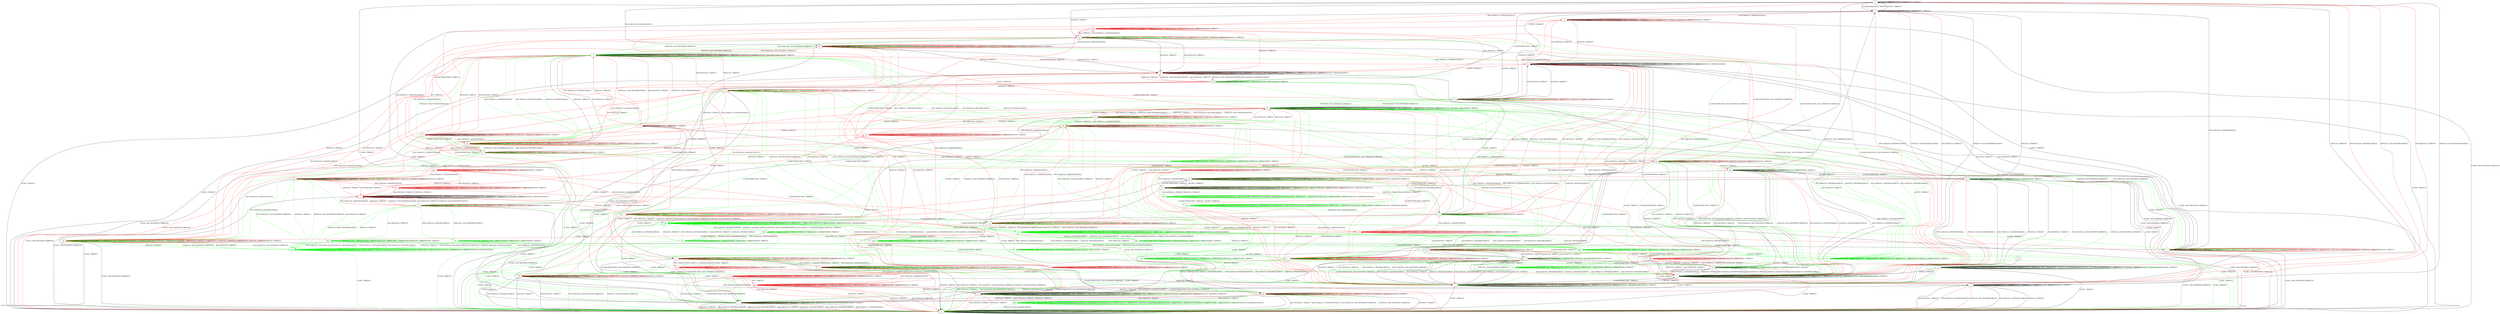 digraph "" {
	graph ["Incoming time"=0.862656831741333,
		"Outgoing time"=1.705528736114502,
		Output="{'States': 76, 'Transitions': 1099, 'Filename': '../results/tcp_rerun/TCP_Linux_Server-TCP_FreeBSD_Server-1.dot'}",
		Reference="{'States': 58, 'Transitions': 685, 'Filename': '../subjects/tcp/TCP_Linux_Server.dot'}",
		Solver=yices,
		Updated="{'States': 56, 'Transitions': 716, 'Filename': '../subjects/tcp/TCP_FreeBSD_Server.dot'}",
		"f-measure"=0.5027247956403269,
		precision=0.47126436781609193,
		recall=0.5386861313868613
	];
	a -> a	[key=0,
		label="ACCEPT / TIMEOUT"];
	a -> a	[key=1,
		label="LISTEN / TIMEOUT"];
	a -> a	[key=2,
		label="RCV / TIMEOUT"];
	a -> e	[key=0,
		label="CLOSECONNECTION / TIMEOUT"];
	a -> g	[key=0,
		label="ACK(V,V,0) / TIMEOUT"];
	a -> i	[key=0,
		label="CLOSE / TIMEOUT"];
	a -> s	[key=0,
		label="RST(V,V,0) / TIMEOUT"];
	a -> s	[key=1,
		color=red,
		label="SYN+ACK(V,V,0) / RST(NEXT,ZERO,0)"];
	a -> s	[key=2,
		color=red,
		label="SYN(V,V,0) / ACK+RST(ZERO,NEXT,0)"];
	a -> s	[key=3,
		color=red,
		label="ACK+RST(V,V,0) / TIMEOUT"];
	a -> kk	[key=0,
		label="FIN+ACK(V,V,0) / ACK(NEXT,NEXT,0)"];
	nnn	[color=red];
	a -> nnn	[key=0,
		color=red,
		label="ACK+PSH(V,V,1) / ACK(NEXT,NEXT,0)"];
	b -> b	[key=0,
		label="ACCEPT / TIMEOUT"];
	b -> b	[key=1,
		label="LISTEN / TIMEOUT"];
	b -> b	[key=2,
		label="RCV / TIMEOUT"];
	b -> b	[key=3,
		label="ACK(V,V,0) / TIMEOUT"];
	b -> b	[key=4,
		color=green,
		label="ACK+PSH(V,V,1) / ACK(NEXT,NEXT,0)"];
	b -> b	[key=5,
		color=green,
		label="SEND / TIMEOUT"];
	b -> b	[key=6,
		color=red,
		label="SYN+ACK(V,V,0) / ACK(NEXT,CURRENT,0)"];
	b -> b	[key=7,
		color=red,
		label="SYN(V,V,0) / TIMEOUT"];
	b -> h	[key=0,
		color=red,
		label="CLOSECONNECTION / TIMEOUT"];
	b -> l	[key=0,
		color=red,
		label="RST(V,V,0) / TIMEOUT"];
	b -> l	[key=1,
		color=red,
		label="ACK+RST(V,V,0) / TIMEOUT"];
	b -> w	[key=0,
		label="CLOSE / ACK+RST(NEXT,CURRENT,0)"];
	b -> z	[key=0,
		color=green,
		label="FIN+ACK(V,V,0) / ACK(NEXT,NEXT,0)"];
	b -> aa	[key=0,
		color=red,
		label="FIN+ACK(V,V,0) / ACK(NEXT,NEXT,0)"];
	b -> bb	[key=0,
		color=green,
		label="CLOSECONNECTION / TIMEOUT"];
	b -> ff	[key=0,
		color=red,
		label="ACK+PSH(V,V,1) / ACK(NEXT,NEXT,0)"];
	jjj	[color=green];
	b -> jjj	[key=0,
		color=green,
		label="SYN+ACK(V,V,0) / ACK+RST(NEXT,CURRENT,0)"];
	b -> jjj	[key=1,
		color=green,
		label="RST(V,V,0) / TIMEOUT"];
	b -> jjj	[key=2,
		color=green,
		label="SYN(V,V,0) / ACK+RST(NEXT,CURRENT,0)"];
	b -> jjj	[key=3,
		color=green,
		label="ACK+RST(V,V,0) / TIMEOUT"];
	c -> c	[key=0,
		label="CLOSECONNECTION / TIMEOUT"];
	c -> c	[key=1,
		label="LISTEN / TIMEOUT"];
	c -> c	[key=2,
		label="RCV / TIMEOUT"];
	c -> c	[key=3,
		label="ACK(V,V,0) / TIMEOUT"];
	c -> c	[key=4,
		color=green,
		label="ACK+PSH(V,V,1) / ACK(NEXT,NEXT,0)"];
	c -> c	[key=5,
		color=green,
		label="FIN+ACK(V,V,0) / ACK(NEXT,NEXT,0)"];
	c -> c	[key=6,
		color=green,
		label="SEND / TIMEOUT"];
	c -> c	[key=7,
		color=red,
		label="ACK+PSH(V,V,1) / TIMEOUT"];
	c -> c	[key=8,
		color=red,
		label="SYN+ACK(V,V,0) / ACK(NEXT,CURRENT,0)"];
	c -> c	[key=9,
		color=red,
		label="FIN+ACK(V,V,0) / TIMEOUT"];
	c -> c	[key=10,
		color=red,
		label="SYN(V,V,0) / TIMEOUT"];
	c -> k	[key=0,
		label="RST(V,V,0) / TIMEOUT"];
	c -> k	[key=1,
		label="ACK+RST(V,V,0) / TIMEOUT"];
	c -> w	[key=0,
		label="CLOSE / ACK+RST(NEXT,CURRENT,0)"];
	c -> kk	[key=0,
		label="ACCEPT / TIMEOUT"];
	c -> uu	[key=0,
		color=green,
		label="SYN+ACK(V,V,0) / ACK+RST(NEXT,CURRENT,0)"];
	c -> uu	[key=1,
		color=green,
		label="SYN(V,V,0) / ACK+RST(NEXT,CURRENT,0)"];
	d -> d	[key=0,
		label="ACK+PSH(V,V,1) / RST(ZERO,ZERO,0)"];
	d -> d	[key=1,
		label="SYN+ACK(V,V,0) / RST(ZERO,ZERO,0)"];
	d -> d	[key=2,
		label="RST(V,V,0) / TIMEOUT"];
	d -> d	[key=3,
		label="ACCEPT / TIMEOUT"];
	d -> d	[key=4,
		label="FIN+ACK(V,V,0) / RST(ZERO,ZERO,0)"];
	d -> d	[key=5,
		label="LISTEN / TIMEOUT"];
	d -> d	[key=6,
		label="RCV / TIMEOUT"];
	d -> d	[key=7,
		label="ACK+RST(V,V,0) / TIMEOUT"];
	d -> d	[key=8,
		label="ACK(V,V,0) / RST(ZERO,ZERO,0)"];
	d -> t	[key=0,
		label="CLOSECONNECTION / TIMEOUT"];
	d -> w	[key=0,
		label="CLOSE / TIMEOUT"];
	d -> hh	[key=0,
		color=red,
		label="SYN(V,V,0) / ACK+SYN(FRESH,NEXT,0)"];
	e -> a	[key=0,
		label="ACCEPT / TIMEOUT"];
	e -> c	[key=0,
		label="FIN+ACK(V,V,0) / ACK(NEXT,NEXT,0)"];
	e -> e	[key=0,
		label="CLOSECONNECTION / TIMEOUT"];
	e -> e	[key=1,
		label="LISTEN / TIMEOUT"];
	e -> e	[key=2,
		label="RCV / TIMEOUT"];
	e -> h	[key=0,
		label="ACK(V,V,0) / TIMEOUT"];
	e -> i	[key=0,
		label="CLOSE / TIMEOUT"];
	e -> o	[key=0,
		color=red,
		label="ACK+PSH(V,V,1) / ACK(NEXT,NEXT,0)"];
	e -> t	[key=0,
		label="RST(V,V,0) / TIMEOUT"];
	e -> t	[key=1,
		color=red,
		label="SYN+ACK(V,V,0) / RST(NEXT,ZERO,0)"];
	e -> t	[key=2,
		color=red,
		label="SYN(V,V,0) / ACK+RST(ZERO,NEXT,0)"];
	e -> t	[key=3,
		color=red,
		label="ACK+RST(V,V,0) / TIMEOUT"];
	f -> f	[key=0,
		label="CLOSECONNECTION / TIMEOUT"];
	f -> f	[key=1,
		label="ACCEPT / TIMEOUT"];
	f -> f	[key=2,
		label="LISTEN / TIMEOUT"];
	f -> f	[key=3,
		label="RCV / TIMEOUT"];
	f -> f	[key=4,
		label="CLOSE / TIMEOUT"];
	f -> f	[key=5,
		label="ACK(V,V,0) / TIMEOUT"];
	f -> w	[key=0,
		label="ACK+PSH(V,V,1) / RST(NEXT,ZERO,0)"];
	f -> w	[key=1,
		label="RST(V,V,0) / TIMEOUT"];
	f -> w	[key=2,
		label="ACK+RST(V,V,0) / TIMEOUT"];
	f -> w	[key=3,
		color=red,
		label="SYN+ACK(V,V,0) / RST(NEXT,ZERO,0)"];
	f -> w	[key=4,
		color=red,
		label="SYN(V,V,0) / ACK+RST(ZERO,NEXT,0)"];
	f -> cc	[key=0,
		label="FIN+ACK(V,V,0) / ACK(NEXT,NEXT,0)"];
	g -> d	[key=0,
		label="RST(V,V,0) / TIMEOUT"];
	g -> d	[key=1,
		label="ACK+RST(V,V,0) / TIMEOUT"];
	g -> g	[key=0,
		label="ACCEPT / TIMEOUT"];
	g -> g	[key=1,
		label="LISTEN / TIMEOUT"];
	g -> g	[key=2,
		label="ACK(V,V,0) / TIMEOUT"];
	g -> g	[key=3,
		color=green,
		label="ACK+PSH(V,V,1) / ACK(NEXT,NEXT,0)"];
	g -> g	[key=4,
		color=green,
		label="RCV / TIMEOUT"];
	g -> g	[key=5,
		color=green,
		label="SEND / ACK+PSH(NEXT,CURRENT,1)"];
	g -> g	[key=6,
		color=red,
		label="SYN+ACK(V,V,0) / ACK(NEXT,CURRENT,0)"];
	g -> g	[key=7,
		color=red,
		label="SYN(V,V,0) / TIMEOUT"];
	g -> l	[key=0,
		color=green,
		label="SYN+ACK(V,V,0) / ACK+RST(NEXT,CURRENT,0)"];
	g -> l	[key=1,
		color=green,
		label="SYN(V,V,0) / ACK+RST(NEXT,CURRENT,0)"];
	g -> q	[key=0,
		color=red,
		label="RCV / TIMEOUT"];
	g -> y	[key=0,
		label="CLOSE / TIMEOUT"];
	g -> kk	[key=0,
		label="FIN+ACK(V,V,0) / ACK(NEXT,NEXT,0)"];
	g -> mm	[key=0,
		color=green,
		label="CLOSECONNECTION / ACK+FIN(NEXT,CURRENT,0)"];
	g -> qq	[key=0,
		color=red,
		label="CLOSECONNECTION / ACK+FIN(NEXT,CURRENT,0)"];
	g -> nnn	[key=0,
		color=red,
		label="ACK+PSH(V,V,1) / ACK(NEXT,NEXT,0)"];
	h -> c	[key=0,
		label="FIN+ACK(V,V,0) / ACK(NEXT,NEXT,0)"];
	h -> g	[key=0,
		label="ACCEPT / TIMEOUT"];
	h -> h	[key=0,
		label="CLOSECONNECTION / TIMEOUT"];
	h -> h	[key=1,
		label="LISTEN / TIMEOUT"];
	h -> h	[key=2,
		label="RCV / TIMEOUT"];
	h -> h	[key=3,
		label="ACK(V,V,0) / TIMEOUT"];
	h -> h	[key=4,
		color=green,
		label="ACK+PSH(V,V,1) / ACK(NEXT,NEXT,0)"];
	h -> h	[key=5,
		color=green,
		label="SEND / TIMEOUT"];
	h -> h	[key=6,
		color=red,
		label="SYN+ACK(V,V,0) / ACK(NEXT,CURRENT,0)"];
	h -> h	[key=7,
		color=red,
		label="SYN(V,V,0) / TIMEOUT"];
	h -> k	[key=0,
		label="RST(V,V,0) / TIMEOUT"];
	h -> k	[key=1,
		label="ACK+RST(V,V,0) / TIMEOUT"];
	h -> o	[key=0,
		color=red,
		label="ACK+PSH(V,V,1) / ACK(NEXT,NEXT,0)"];
	h -> w	[key=0,
		label="CLOSE / ACK+RST(NEXT,CURRENT,0)"];
	h -> uu	[key=0,
		color=green,
		label="SYN+ACK(V,V,0) / ACK+RST(NEXT,CURRENT,0)"];
	h -> uu	[key=1,
		color=green,
		label="SYN(V,V,0) / ACK+RST(NEXT,CURRENT,0)"];
	i -> i	[key=0,
		label="CLOSECONNECTION / TIMEOUT"];
	i -> i	[key=1,
		label="ACCEPT / TIMEOUT"];
	i -> i	[key=2,
		label="LISTEN / TIMEOUT"];
	i -> i	[key=3,
		label="RCV / TIMEOUT"];
	i -> i	[key=4,
		label="CLOSE / TIMEOUT"];
	i -> i	[key=5,
		color=green,
		label="SYN+ACK(V,V,0) / RST(NEXT,ZERO,0)"];
	i -> i	[key=6,
		color=green,
		label="SEND / TIMEOUT"];
	i -> w	[key=0,
		label="ACK+PSH(V,V,1) / RST(NEXT,ZERO,0)"];
	i -> w	[key=1,
		label="RST(V,V,0) / TIMEOUT"];
	i -> w	[key=2,
		label="FIN+ACK(V,V,0) / RST(NEXT,ZERO,0)"];
	i -> w	[key=3,
		label="SYN(V,V,0) / ACK+RST(ZERO,NEXT,0)"];
	i -> w	[key=4,
		label="ACK+RST(V,V,0) / TIMEOUT"];
	i -> w	[key=5,
		label="ACK(V,V,0) / RST(NEXT,ZERO,0)"];
	i -> w	[key=6,
		color=red,
		label="SYN+ACK(V,V,0) / RST(NEXT,ZERO,0)"];
	j -> j	[key=0,
		label="ACK+PSH(V,V,1) / RST(ZERO,ZERO,0)"];
	j -> j	[key=1,
		label="SYN+ACK(V,V,0) / RST(ZERO,ZERO,0)"];
	j -> j	[key=2,
		label="RST(V,V,0) / TIMEOUT"];
	j -> j	[key=3,
		label="ACCEPT / TIMEOUT"];
	j -> j	[key=4,
		label="FIN+ACK(V,V,0) / RST(ZERO,ZERO,0)"];
	j -> j	[key=5,
		label="LISTEN / TIMEOUT"];
	j -> j	[key=6,
		label="RCV / TIMEOUT"];
	j -> j	[key=7,
		label="ACK+RST(V,V,0) / TIMEOUT"];
	j -> j	[key=8,
		label="ACK(V,V,0) / RST(ZERO,ZERO,0)"];
	j -> w	[key=0,
		label="CLOSE / TIMEOUT"];
	j -> ss	[key=0,
		color=red,
		label="SYN(V,V,0) / ACK+SYN(FRESH,NEXT,0)"];
	j -> uu	[key=0,
		color=red,
		label="CLOSECONNECTION / TIMEOUT"];
	k -> d	[key=0,
		color=red,
		label="ACCEPT / TIMEOUT"];
	k -> k	[key=0,
		label="CLOSECONNECTION / TIMEOUT"];
	k -> k	[key=1,
		label="ACK+PSH(V,V,1) / RST(ZERO,ZERO,0)"];
	k -> k	[key=2,
		label="SYN+ACK(V,V,0) / RST(ZERO,ZERO,0)"];
	k -> k	[key=3,
		label="RST(V,V,0) / TIMEOUT"];
	k -> k	[key=4,
		label="FIN+ACK(V,V,0) / RST(ZERO,ZERO,0)"];
	k -> k	[key=5,
		label="LISTEN / TIMEOUT"];
	k -> k	[key=6,
		label="RCV / TIMEOUT"];
	k -> k	[key=7,
		label="ACK+RST(V,V,0) / TIMEOUT"];
	k -> k	[key=8,
		label="ACK(V,V,0) / RST(ZERO,ZERO,0)"];
	k -> w	[key=0,
		label="CLOSE / TIMEOUT"];
	k -> x	[key=0,
		color=red,
		label="SYN(V,V,0) / ACK+SYN(FRESH,NEXT,0)"];
	l -> k	[key=0,
		color=red,
		label="CLOSECONNECTION / TIMEOUT"];
	l -> l	[key=0,
		label="ACK+PSH(V,V,1) / RST(ZERO,ZERO,0)"];
	l -> l	[key=1,
		label="SYN+ACK(V,V,0) / RST(ZERO,ZERO,0)"];
	l -> l	[key=2,
		label="RST(V,V,0) / TIMEOUT"];
	l -> l	[key=3,
		label="ACCEPT / TIMEOUT"];
	l -> l	[key=4,
		label="FIN+ACK(V,V,0) / RST(ZERO,ZERO,0)"];
	l -> l	[key=5,
		label="LISTEN / TIMEOUT"];
	l -> l	[key=6,
		label="RCV / TIMEOUT"];
	l -> l	[key=7,
		label="ACK+RST(V,V,0) / TIMEOUT"];
	l -> l	[key=8,
		label="ACK(V,V,0) / RST(ZERO,ZERO,0)"];
	l -> l	[key=9,
		color=green,
		label="SEND / TIMEOUT"];
	l -> n	[key=0,
		color=red,
		label="SYN(V,V,0) / ACK+SYN(FRESH,NEXT,0)"];
	l -> q	[key=0,
		color=green,
		label="SYN(V,V,0) / ACK+SYN(FRESH,NEXT,0)"];
	l -> w	[key=0,
		label="CLOSE / TIMEOUT"];
	m -> m	[key=0,
		label="CLOSECONNECTION / TIMEOUT"];
	m -> m	[key=1,
		label="ACK+PSH(V,V,1) / ACK(NEXT,CURRENT,0)"];
	m -> m	[key=2,
		label="SYN+ACK(V,V,0) / ACK(NEXT,CURRENT,0)"];
	m -> m	[key=3,
		label="FIN+ACK(V,V,0) / ACK(NEXT,CURRENT,0)"];
	m -> m	[key=4,
		label="LISTEN / TIMEOUT"];
	m -> m	[key=5,
		label="RCV / TIMEOUT"];
	m -> m	[key=6,
		label="ACK(V,V,0) / TIMEOUT"];
	m -> m	[key=7,
		color=green,
		label="SYN(V,V,0) / TIMEOUT"];
	m -> m	[key=8,
		color=green,
		label="SEND / TIMEOUT"];
	m -> m	[key=9,
		color=red,
		label="SYN(V,V,0) / ACK(NEXT,CURRENT,0)"];
	m -> t	[key=0,
		color=red,
		label="RST(V,V,0) / TIMEOUT"];
	m -> t	[key=1,
		color=red,
		label="ACK+RST(V,V,0) / TIMEOUT"];
	m -> cc	[key=0,
		label="CLOSE / TIMEOUT"];
	m -> rr	[key=0,
		label="ACCEPT / TIMEOUT"];
	aaa	[color=green];
	m -> aaa	[key=0,
		color=green,
		label="RST(V,V,0) / TIMEOUT"];
	m -> aaa	[key=1,
		color=green,
		label="ACK+RST(V,V,0) / TIMEOUT"];
	n -> i	[key=0,
		label="CLOSE / TIMEOUT"];
	n -> l	[key=0,
		color=red,
		label="SYN+ACK(V,V,0) / RST(NEXT,ZERO,0)"];
	n -> l	[key=1,
		color=red,
		label="RST(V,V,0) / TIMEOUT"];
	n -> l	[key=2,
		color=red,
		label="SYN(V,V,0) / ACK+RST(ZERO,NEXT,0)"];
	n -> l	[key=3,
		color=red,
		label="ACK+RST(V,V,0) / TIMEOUT"];
	n -> n	[key=0,
		label="ACCEPT / TIMEOUT"];
	n -> n	[key=1,
		label="LISTEN / TIMEOUT"];
	n -> n	[key=2,
		label="RCV / TIMEOUT"];
	n -> x	[key=0,
		label="CLOSECONNECTION / TIMEOUT"];
	n -> z	[key=0,
		color=red,
		label="FIN+ACK(V,V,0) / ACK(NEXT,NEXT,0)"];
	n -> pp	[key=0,
		color=red,
		label="ACK+PSH(V,V,1) / ACK(NEXT,NEXT,0)"];
	www	[color=red];
	n -> www	[key=0,
		color=red,
		label="ACK(V,V,0) / TIMEOUT"];
	o -> k	[key=0,
		color=red,
		label="RST(V,V,0) / TIMEOUT"];
	o -> k	[key=1,
		color=red,
		label="ACK+RST(V,V,0) / TIMEOUT"];
	o -> o	[key=0,
		label="CLOSECONNECTION / TIMEOUT"];
	o -> o	[key=1,
		label="ACK+PSH(V,V,1) / ACK(NEXT,NEXT,0)"];
	o -> o	[key=2,
		label="LISTEN / TIMEOUT"];
	o -> o	[key=3,
		label="RCV / TIMEOUT"];
	o -> o	[key=4,
		label="ACK(V,V,0) / TIMEOUT"];
	o -> o	[key=5,
		color=red,
		label="SYN+ACK(V,V,0) / ACK(NEXT,CURRENT,0)"];
	o -> o	[key=6,
		color=red,
		label="SYN(V,V,0) / TIMEOUT"];
	o -> r	[key=0,
		color=red,
		label="FIN+ACK(V,V,0) / ACK(NEXT,NEXT,0)"];
	o -> w	[key=0,
		label="CLOSE / ACK+RST(NEXT,CURRENT,0)"];
	o -> nnn	[key=0,
		color=red,
		label="ACCEPT / TIMEOUT"];
	p -> f	[key=0,
		label="CLOSE / TIMEOUT"];
	p -> p	[key=0,
		label="ACCEPT / TIMEOUT"];
	p -> p	[key=1,
		label="LISTEN / TIMEOUT"];
	p -> p	[key=2,
		label="RCV / TIMEOUT"];
	p -> p	[key=3,
		label="ACK(V,V,0) / TIMEOUT"];
	p -> p	[key=4,
		color=green,
		label="SEND / TIMEOUT"];
	p -> s	[key=0,
		label="ACK+PSH(V,V,1) / RST(NEXT,ZERO,0)"];
	p -> s	[key=1,
		label="RST(V,V,0) / TIMEOUT"];
	p -> s	[key=2,
		label="ACK+RST(V,V,0) / TIMEOUT"];
	p -> s	[key=3,
		color=green,
		label="SYN+ACK(V,V,0) / ACK+RST(NEXT,CURRENT,0)"];
	p -> s	[key=4,
		color=green,
		label="SYN(V,V,0) / ACK+RST(NEXT,CURRENT,0)"];
	p -> s	[key=5,
		color=red,
		label="SYN+ACK(V,V,0) / RST(NEXT,ZERO,0)"];
	p -> s	[key=6,
		color=red,
		label="SYN(V,V,0) / ACK+RST(ZERO,NEXT,0)"];
	p -> mm	[key=0,
		label="CLOSECONNECTION / TIMEOUT"];
	p -> rr	[key=0,
		label="FIN+ACK(V,V,0) / ACK(NEXT,NEXT,0)"];
	q -> d	[key=0,
		label="RST(V,V,0) / TIMEOUT"];
	q -> d	[key=1,
		color=red,
		label="ACK+RST(V,V,0) / TIMEOUT"];
	q -> g	[key=0,
		color=red,
		label="ACK+PSH(V,V,1) / ACK(NEXT,NEXT,0)"];
	q -> i	[key=0,
		color=green,
		label="CLOSE / TIMEOUT"];
	q -> q	[key=0,
		label="ACCEPT / TIMEOUT"];
	q -> q	[key=1,
		label="LISTEN / TIMEOUT"];
	q -> q	[key=2,
		label="SYN(V,V,0) / TIMEOUT"];
	q -> q	[key=3,
		label="RCV / TIMEOUT"];
	q -> q	[key=4,
		color=green,
		label="SEND / TIMEOUT"];
	q -> q	[key=5,
		color=red,
		label="SYN+ACK(V,V,0) / ACK(NEXT,CURRENT,0)"];
	q -> q	[key=6,
		color=red,
		label="ACK(V,V,0) / TIMEOUT"];
	q -> x	[key=0,
		color=green,
		label="CLOSECONNECTION / TIMEOUT"];
	q -> y	[key=0,
		color=red,
		label="CLOSE / TIMEOUT"];
	q -> aa	[key=0,
		color=green,
		label="FIN+ACK(V,V,0) / ACK(NEXT,NEXT,0)"];
	q -> kk	[key=0,
		color=red,
		label="FIN+ACK(V,V,0) / ACK(NEXT,NEXT,0)"];
	q -> nn	[key=0,
		color=green,
		label="SYN+ACK(V,V,0) / RST(NEXT,ZERO,0)"];
	q -> pp	[key=0,
		color=green,
		label="ACK+PSH(V,V,1) / ACK(NEXT,NEXT,0)"];
	q -> pp	[key=1,
		color=green,
		label="ACK(V,V,0) / TIMEOUT"];
	q -> qq	[key=0,
		color=red,
		label="CLOSECONNECTION / ACK+FIN(NEXT,CURRENT,0)"];
	zz	[color=green];
	q -> zz	[key=0,
		color=green,
		label="ACK+RST(V,V,0) / TIMEOUT"];
	r -> i	[key=0,
		color=green,
		label="CLOSE / TIMEOUT"];
	r -> k	[key=0,
		label="RST(V,V,0) / TIMEOUT"];
	r -> k	[key=1,
		label="ACK+RST(V,V,0) / TIMEOUT"];
	r -> r	[key=0,
		label="CLOSECONNECTION / TIMEOUT"];
	r -> r	[key=1,
		label="LISTEN / TIMEOUT"];
	r -> r	[key=2,
		label="RCV / TIMEOUT"];
	r -> r	[key=3,
		color=green,
		label="SYN+ACK(V,V,0) / RST(NEXT,ZERO,0)"];
	r -> r	[key=4,
		color=green,
		label="SEND / TIMEOUT"];
	r -> r	[key=5,
		color=red,
		label="ACK+PSH(V,V,1) / TIMEOUT"];
	r -> r	[key=6,
		color=red,
		label="SYN+ACK(V,V,0) / ACK(NEXT,CURRENT,0)"];
	r -> r	[key=7,
		color=red,
		label="FIN+ACK(V,V,0) / TIMEOUT"];
	r -> r	[key=8,
		color=red,
		label="SYN(V,V,0) / TIMEOUT"];
	r -> r	[key=9,
		color=red,
		label="ACK(V,V,0) / TIMEOUT"];
	r -> w	[key=0,
		color=red,
		label="CLOSE / ACK+RST(NEXT,CURRENT,0)"];
	r -> oo	[key=0,
		color=green,
		label="ACCEPT / TIMEOUT"];
	r -> tt	[key=0,
		color=green,
		label="SYN(V,V,0) / ACK+SYN(FRESH,NEXT,0)"];
	r -> uu	[key=0,
		color=green,
		label="ACK+PSH(V,V,1) / RST(NEXT,ZERO,0)"];
	r -> uu	[key=1,
		color=green,
		label="FIN+ACK(V,V,0) / RST(NEXT,ZERO,0)"];
	r -> uu	[key=2,
		color=green,
		label="ACK(V,V,0) / RST(NEXT,ZERO,0)"];
	ooo	[color=red];
	r -> ooo	[key=0,
		color=red,
		label="ACCEPT / TIMEOUT"];
	s -> a	[key=0,
		label="SYN(V,V,0) / ACK+SYN(FRESH,NEXT,0)"];
	s -> s	[key=0,
		label="ACK+PSH(V,V,1) / RST(ZERO,ZERO,0)"];
	s -> s	[key=1,
		label="SYN+ACK(V,V,0) / RST(ZERO,ZERO,0)"];
	s -> s	[key=2,
		label="RST(V,V,0) / TIMEOUT"];
	s -> s	[key=3,
		label="ACCEPT / TIMEOUT"];
	s -> s	[key=4,
		label="FIN+ACK(V,V,0) / RST(ZERO,ZERO,0)"];
	s -> s	[key=5,
		label="LISTEN / TIMEOUT"];
	s -> s	[key=6,
		label="RCV / TIMEOUT"];
	s -> s	[key=7,
		label="ACK+RST(V,V,0) / TIMEOUT"];
	s -> s	[key=8,
		label="ACK(V,V,0) / RST(ZERO,ZERO,0)"];
	s -> s	[key=9,
		color=green,
		label="SEND / TIMEOUT"];
	s -> t	[key=0,
		label="CLOSECONNECTION / TIMEOUT"];
	s -> w	[key=0,
		label="CLOSE / TIMEOUT"];
	t -> e	[key=0,
		label="SYN(V,V,0) / ACK+SYN(FRESH,NEXT,0)"];
	t -> s	[key=0,
		label="ACCEPT / TIMEOUT"];
	t -> t	[key=0,
		label="CLOSECONNECTION / TIMEOUT"];
	t -> t	[key=1,
		label="ACK+PSH(V,V,1) / RST(ZERO,ZERO,0)"];
	t -> t	[key=2,
		label="SYN+ACK(V,V,0) / RST(ZERO,ZERO,0)"];
	t -> t	[key=3,
		label="RST(V,V,0) / TIMEOUT"];
	t -> t	[key=4,
		label="FIN+ACK(V,V,0) / RST(ZERO,ZERO,0)"];
	t -> t	[key=5,
		label="LISTEN / TIMEOUT"];
	t -> t	[key=6,
		label="RCV / TIMEOUT"];
	t -> t	[key=7,
		label="ACK+RST(V,V,0) / TIMEOUT"];
	t -> t	[key=8,
		label="ACK(V,V,0) / RST(ZERO,ZERO,0)"];
	t -> t	[key=9,
		color=green,
		label="SEND / TIMEOUT"];
	t -> w	[key=0,
		label="CLOSE / TIMEOUT"];
	u -> b	[key=0,
		color=red,
		label="ACCEPT / TIMEOUT"];
	u -> c	[key=0,
		color=green,
		label="ACCEPT / TIMEOUT"];
	u -> u	[key=0,
		label="CLOSECONNECTION / TIMEOUT"];
	u -> u	[key=1,
		label="LISTEN / TIMEOUT"];
	u -> u	[key=2,
		label="RCV / TIMEOUT"];
	u -> u	[key=3,
		label="ACK(V,V,0) / TIMEOUT"];
	u -> u	[key=4,
		color=green,
		label="ACK+PSH(V,V,1) / ACK(NEXT,NEXT,0)"];
	u -> u	[key=5,
		color=green,
		label="FIN+ACK(V,V,0) / ACK(NEXT,NEXT,0)"];
	u -> u	[key=6,
		color=green,
		label="SEND / TIMEOUT"];
	u -> u	[key=7,
		color=red,
		label="SYN+ACK(V,V,0) / ACK(NEXT,CURRENT,0)"];
	u -> u	[key=8,
		color=red,
		label="SYN(V,V,0) / TIMEOUT"];
	u -> w	[key=0,
		label="CLOSE / ACK+RST(NEXT,CURRENT,0)"];
	u -> bb	[key=0,
		color=red,
		label="ACK+PSH(V,V,1) / ACK(NEXT,NEXT,0)"];
	u -> uu	[key=0,
		color=red,
		label="RST(V,V,0) / TIMEOUT"];
	u -> uu	[key=1,
		color=red,
		label="ACK+RST(V,V,0) / TIMEOUT"];
	yy	[color=green];
	u -> yy	[key=0,
		color=green,
		label="SYN+ACK(V,V,0) / ACK+RST(NEXT,CURRENT,0)"];
	u -> yy	[key=1,
		color=green,
		label="RST(V,V,0) / TIMEOUT"];
	u -> yy	[key=2,
		color=green,
		label="SYN(V,V,0) / ACK+RST(NEXT,CURRENT,0)"];
	u -> yy	[key=3,
		color=green,
		label="ACK+RST(V,V,0) / TIMEOUT"];
	sss	[color=red];
	u -> sss	[key=0,
		color=red,
		label="FIN+ACK(V,V,0) / ACK(NEXT,NEXT,0)"];
	v -> a	[key=0,
		label="SYN(V,V,0) / ACK+SYN(FRESH,NEXT,0)"];
	v -> i	[key=0,
		label="CLOSE / TIMEOUT"];
	v -> s	[key=0,
		label="ACK+PSH(V,V,1) / RST(NEXT,ZERO,0)"];
	v -> s	[key=1,
		label="RST(V,V,0) / TIMEOUT"];
	v -> s	[key=2,
		label="FIN+ACK(V,V,0) / RST(NEXT,ZERO,0)"];
	v -> s	[key=3,
		label="ACK+RST(V,V,0) / TIMEOUT"];
	v -> s	[key=4,
		label="ACK(V,V,0) / RST(NEXT,ZERO,0)"];
	v -> s	[key=5,
		color=red,
		label="SYN+ACK(V,V,0) / RST(NEXT,ZERO,0)"];
	v -> v	[key=0,
		label="ACCEPT / TIMEOUT"];
	v -> v	[key=1,
		label="LISTEN / TIMEOUT"];
	v -> v	[key=2,
		label="RCV / TIMEOUT"];
	v -> v	[key=3,
		color=green,
		label="SYN+ACK(V,V,0) / RST(NEXT,ZERO,0)"];
	v -> v	[key=4,
		color=green,
		label="SEND / TIMEOUT"];
	v -> oo	[key=0,
		label="CLOSECONNECTION / TIMEOUT"];
	w -> w	[key=0,
		label="CLOSECONNECTION / TIMEOUT"];
	w -> w	[key=1,
		label="ACK+PSH(V,V,1) / RST(ZERO,ZERO,0)"];
	w -> w	[key=2,
		label="SYN+ACK(V,V,0) / RST(ZERO,ZERO,0)"];
	w -> w	[key=3,
		label="RST(V,V,0) / TIMEOUT"];
	w -> w	[key=4,
		label="ACCEPT / TIMEOUT"];
	w -> w	[key=5,
		label="FIN+ACK(V,V,0) / RST(ZERO,ZERO,0)"];
	w -> w	[key=6,
		label="LISTEN / TIMEOUT"];
	w -> w	[key=7,
		label="SYN(V,V,0) / ACK+RST(ZERO,NEXT,0)"];
	w -> w	[key=8,
		label="RCV / TIMEOUT"];
	w -> w	[key=9,
		label="ACK+RST(V,V,0) / TIMEOUT"];
	w -> w	[key=10,
		label="CLOSE / TIMEOUT"];
	w -> w	[key=11,
		label="ACK(V,V,0) / RST(ZERO,ZERO,0)"];
	w -> w	[key=12,
		color=green,
		label="SEND / TIMEOUT"];
	x -> h	[key=0,
		color=green,
		label="ACK+PSH(V,V,1) / ACK(NEXT,NEXT,0)"];
	x -> i	[key=0,
		label="CLOSE / TIMEOUT"];
	x -> k	[key=0,
		color=red,
		label="SYN+ACK(V,V,0) / RST(NEXT,ZERO,0)"];
	x -> k	[key=1,
		color=red,
		label="RST(V,V,0) / TIMEOUT"];
	x -> k	[key=2,
		color=red,
		label="SYN(V,V,0) / ACK+RST(ZERO,NEXT,0)"];
	x -> k	[key=3,
		color=red,
		label="ACK+RST(V,V,0) / TIMEOUT"];
	x -> u	[key=0,
		color=red,
		label="ACK(V,V,0) / TIMEOUT"];
	x -> x	[key=0,
		label="CLOSECONNECTION / TIMEOUT"];
	x -> x	[key=1,
		label="LISTEN / TIMEOUT"];
	x -> x	[key=2,
		label="RCV / TIMEOUT"];
	x -> x	[key=3,
		color=green,
		label="SYN(V,V,0) / TIMEOUT"];
	x -> x	[key=4,
		color=green,
		label="SEND / TIMEOUT"];
	x -> bb	[key=0,
		color=red,
		label="ACK+PSH(V,V,1) / ACK(NEXT,NEXT,0)"];
	x -> hh	[key=0,
		label="ACCEPT / TIMEOUT"];
	x -> oo	[key=0,
		color=green,
		label="SYN+ACK(V,V,0) / RST(NEXT,ZERO,0)"];
	vv	[color=green];
	x -> vv	[key=0,
		color=green,
		label="ACK+RST(V,V,0) / TIMEOUT"];
	x -> sss	[key=0,
		color=red,
		label="FIN+ACK(V,V,0) / ACK(NEXT,NEXT,0)"];
	y -> w	[key=0,
		label="RST(V,V,0) / TIMEOUT"];
	y -> w	[key=1,
		label="ACK+RST(V,V,0) / TIMEOUT"];
	y -> w	[key=2,
		color=green,
		label="SYN+ACK(V,V,0) / ACK+RST(NEXT,CURRENT,0)"];
	y -> w	[key=3,
		color=green,
		label="SYN(V,V,0) / ACK+RST(NEXT,CURRENT,0)"];
	y -> y	[key=0,
		label="ACCEPT / TIMEOUT"];
	y -> y	[key=1,
		label="LISTEN / TIMEOUT"];
	y -> y	[key=2,
		label="CLOSE / TIMEOUT"];
	y -> y	[key=3,
		label="ACK(V,V,0) / TIMEOUT"];
	y -> y	[key=4,
		color=green,
		label="ACK+PSH(V,V,1) / ACK(NEXT,NEXT,0)"];
	y -> y	[key=5,
		color=green,
		label="RCV / TIMEOUT"];
	y -> y	[key=6,
		color=green,
		label="SEND / ACK+PSH(NEXT,CURRENT,1)"];
	y -> y	[key=7,
		color=red,
		label="SYN+ACK(V,V,0) / ACK(NEXT,CURRENT,0)"];
	y -> y	[key=8,
		color=red,
		label="SYN(V,V,0) / TIMEOUT"];
	y -> dd	[key=0,
		label="CLOSECONNECTION / ACK+FIN(NEXT,CURRENT,0)"];
	y -> ii	[key=0,
		color=green,
		label="FIN+ACK(V,V,0) / ACK(NEXT,NEXT,0)"];
	y -> ii	[key=1,
		color=red,
		label="ACK+PSH(V,V,1) / ACK(NEXT,NEXT,0)"];
	ppp	[color=red];
	y -> ppp	[key=0,
		color=red,
		label="FIN+ACK(V,V,0) / ACK(NEXT,NEXT,0)"];
	uuu	[color=red];
	y -> uuu	[key=0,
		color=red,
		label="RCV / TIMEOUT"];
	z -> j	[key=0,
		color=red,
		label="RST(V,V,0) / TIMEOUT"];
	z -> j	[key=1,
		color=red,
		label="ACK+RST(V,V,0) / TIMEOUT"];
	z -> u	[key=0,
		color=green,
		label="CLOSECONNECTION / TIMEOUT"];
	z -> w	[key=0,
		label="CLOSE / ACK+RST(NEXT,CURRENT,0)"];
	z -> z	[key=0,
		label="ACCEPT / TIMEOUT"];
	z -> z	[key=1,
		label="LISTEN / TIMEOUT"];
	z -> z	[key=2,
		label="RCV / TIMEOUT"];
	z -> z	[key=3,
		label="ACK(V,V,0) / TIMEOUT"];
	z -> z	[key=4,
		color=green,
		label="ACK+PSH(V,V,1) / ACK(NEXT,NEXT,0)"];
	z -> z	[key=5,
		color=green,
		label="FIN+ACK(V,V,0) / ACK(NEXT,NEXT,0)"];
	z -> z	[key=6,
		color=green,
		label="SEND / TIMEOUT"];
	z -> z	[key=7,
		color=red,
		label="ACK+PSH(V,V,1) / TIMEOUT"];
	z -> z	[key=8,
		color=red,
		label="SYN+ACK(V,V,0) / ACK(NEXT,CURRENT,0)"];
	z -> z	[key=9,
		color=red,
		label="FIN+ACK(V,V,0) / TIMEOUT"];
	z -> z	[key=10,
		color=red,
		label="SYN(V,V,0) / TIMEOUT"];
	z -> jjj	[key=0,
		color=green,
		label="SYN+ACK(V,V,0) / ACK+RST(NEXT,CURRENT,0)"];
	z -> jjj	[key=1,
		color=green,
		label="RST(V,V,0) / TIMEOUT"];
	z -> jjj	[key=2,
		color=green,
		label="SYN(V,V,0) / ACK+RST(NEXT,CURRENT,0)"];
	z -> jjj	[key=3,
		color=green,
		label="ACK+RST(V,V,0) / TIMEOUT"];
	z -> sss	[key=0,
		color=red,
		label="CLOSECONNECTION / TIMEOUT"];
	aa -> c	[key=0,
		label="CLOSECONNECTION / TIMEOUT"];
	aa -> l	[key=0,
		color=red,
		label="RST(V,V,0) / TIMEOUT"];
	aa -> l	[key=1,
		color=red,
		label="ACK+RST(V,V,0) / TIMEOUT"];
	aa -> w	[key=0,
		label="CLOSE / ACK+RST(NEXT,CURRENT,0)"];
	aa -> aa	[key=0,
		label="ACCEPT / TIMEOUT"];
	aa -> aa	[key=1,
		label="LISTEN / TIMEOUT"];
	aa -> aa	[key=2,
		label="RCV / TIMEOUT"];
	aa -> aa	[key=3,
		label="ACK(V,V,0) / TIMEOUT"];
	aa -> aa	[key=4,
		color=green,
		label="ACK+PSH(V,V,1) / ACK(NEXT,NEXT,0)"];
	aa -> aa	[key=5,
		color=green,
		label="FIN+ACK(V,V,0) / ACK(NEXT,NEXT,0)"];
	aa -> aa	[key=6,
		color=green,
		label="SEND / TIMEOUT"];
	aa -> aa	[key=7,
		color=red,
		label="ACK+PSH(V,V,1) / TIMEOUT"];
	aa -> aa	[key=8,
		color=red,
		label="SYN+ACK(V,V,0) / ACK(NEXT,CURRENT,0)"];
	aa -> aa	[key=9,
		color=red,
		label="FIN+ACK(V,V,0) / TIMEOUT"];
	aa -> aa	[key=10,
		color=red,
		label="SYN(V,V,0) / TIMEOUT"];
	ccc	[color=green];
	aa -> ccc	[key=0,
		color=green,
		label="SYN+ACK(V,V,0) / ACK+RST(NEXT,CURRENT,0)"];
	aa -> ccc	[key=1,
		color=green,
		label="RST(V,V,0) / TIMEOUT"];
	aa -> ccc	[key=2,
		color=green,
		label="SYN(V,V,0) / ACK+RST(NEXT,CURRENT,0)"];
	aa -> ccc	[key=3,
		color=green,
		label="ACK+RST(V,V,0) / TIMEOUT"];
	bb -> h	[key=0,
		color=green,
		label="ACCEPT / TIMEOUT"];
	bb -> u	[key=0,
		color=green,
		label="FIN+ACK(V,V,0) / ACK(NEXT,NEXT,0)"];
	bb -> w	[key=0,
		label="CLOSE / ACK+RST(NEXT,CURRENT,0)"];
	bb -> bb	[key=0,
		label="CLOSECONNECTION / TIMEOUT"];
	bb -> bb	[key=1,
		label="ACK+PSH(V,V,1) / ACK(NEXT,NEXT,0)"];
	bb -> bb	[key=2,
		label="LISTEN / TIMEOUT"];
	bb -> bb	[key=3,
		label="RCV / TIMEOUT"];
	bb -> bb	[key=4,
		label="ACK(V,V,0) / TIMEOUT"];
	bb -> bb	[key=5,
		color=green,
		label="SEND / TIMEOUT"];
	bb -> bb	[key=6,
		color=red,
		label="SYN+ACK(V,V,0) / ACK(NEXT,CURRENT,0)"];
	bb -> bb	[key=7,
		color=red,
		label="SYN(V,V,0) / TIMEOUT"];
	bb -> ff	[key=0,
		color=red,
		label="ACCEPT / TIMEOUT"];
	bb -> uu	[key=0,
		color=red,
		label="RST(V,V,0) / TIMEOUT"];
	bb -> uu	[key=1,
		color=red,
		label="ACK+RST(V,V,0) / TIMEOUT"];
	bb -> yy	[key=0,
		color=green,
		label="SYN+ACK(V,V,0) / ACK+RST(NEXT,CURRENT,0)"];
	bb -> yy	[key=1,
		color=green,
		label="RST(V,V,0) / TIMEOUT"];
	bb -> yy	[key=2,
		color=green,
		label="SYN(V,V,0) / ACK+RST(NEXT,CURRENT,0)"];
	bb -> yy	[key=3,
		color=green,
		label="ACK+RST(V,V,0) / TIMEOUT"];
	vvv	[color=red];
	bb -> vvv	[key=0,
		color=red,
		label="FIN+ACK(V,V,0) / ACK(NEXT,NEXT,0)"];
	cc -> w	[key=0,
		color=red,
		label="RST(V,V,0) / TIMEOUT"];
	cc -> w	[key=1,
		color=red,
		label="ACK+RST(V,V,0) / TIMEOUT"];
	cc -> cc	[key=0,
		label="CLOSECONNECTION / TIMEOUT"];
	cc -> cc	[key=1,
		label="ACK+PSH(V,V,1) / ACK(NEXT,CURRENT,0)"];
	cc -> cc	[key=2,
		label="SYN+ACK(V,V,0) / ACK(NEXT,CURRENT,0)"];
	cc -> cc	[key=3,
		label="ACCEPT / TIMEOUT"];
	cc -> cc	[key=4,
		label="FIN+ACK(V,V,0) / ACK(NEXT,CURRENT,0)"];
	cc -> cc	[key=5,
		label="LISTEN / TIMEOUT"];
	cc -> cc	[key=6,
		label="RCV / TIMEOUT"];
	cc -> cc	[key=7,
		label="CLOSE / TIMEOUT"];
	cc -> cc	[key=8,
		label="ACK(V,V,0) / TIMEOUT"];
	cc -> cc	[key=9,
		color=green,
		label="SYN(V,V,0) / TIMEOUT"];
	cc -> cc	[key=10,
		color=green,
		label="SEND / TIMEOUT"];
	cc -> cc	[key=11,
		color=red,
		label="SYN(V,V,0) / ACK(NEXT,CURRENT,0)"];
	ddd	[color=green];
	cc -> ddd	[key=0,
		color=green,
		label="RST(V,V,0) / TIMEOUT"];
	cc -> ddd	[key=1,
		color=green,
		label="ACK+RST(V,V,0) / TIMEOUT"];
	dd -> f	[key=0,
		label="ACK(V,V,0) / TIMEOUT"];
	dd -> w	[key=0,
		label="ACK+PSH(V,V,1) / RST(NEXT,ZERO,0)"];
	dd -> w	[key=1,
		label="RST(V,V,0) / TIMEOUT"];
	dd -> w	[key=2,
		label="ACK+RST(V,V,0) / TIMEOUT"];
	dd -> w	[key=3,
		color=green,
		label="SYN+ACK(V,V,0) / ACK+RST(NEXT,CURRENT,0)"];
	dd -> w	[key=4,
		color=green,
		label="SYN(V,V,0) / ACK+RST(NEXT,CURRENT,0)"];
	dd -> cc	[key=0,
		label="FIN+ACK(V,V,0) / ACK(NEXT,NEXT,0)"];
	dd -> dd	[key=0,
		label="CLOSECONNECTION / TIMEOUT"];
	dd -> dd	[key=1,
		label="ACCEPT / TIMEOUT"];
	dd -> dd	[key=2,
		label="LISTEN / TIMEOUT"];
	dd -> dd	[key=3,
		label="RCV / TIMEOUT"];
	dd -> dd	[key=4,
		label="CLOSE / TIMEOUT"];
	dd -> dd	[key=5,
		color=green,
		label="SEND / TIMEOUT"];
	dd -> dd	[key=6,
		color=red,
		label="SYN+ACK(V,V,0) / ACK(NEXT,CURRENT,0)"];
	dd -> dd	[key=7,
		color=red,
		label="SYN(V,V,0) / TIMEOUT"];
	ee -> s	[key=0,
		label="RST(V,V,0) / TIMEOUT"];
	ee -> s	[key=1,
		label="ACK+RST(V,V,0) / TIMEOUT"];
	ee -> s	[key=2,
		color=green,
		label="ACK+PSH(V,V,1) / RST(NEXT,ZERO,0)"];
	ee -> s	[key=3,
		color=green,
		label="SYN+ACK(V,V,0) / ACK+RST(NEXT,CURRENT,0)"];
	ee -> s	[key=4,
		color=green,
		label="SYN(V,V,0) / ACK+RST(NEXT,CURRENT,0)"];
	ee -> v	[key=0,
		label="FIN+ACK(V,V,0) / TIMEOUT"];
	ee -> v	[key=1,
		label="ACK(V,V,0) / TIMEOUT"];
	ee -> v	[key=2,
		color=red,
		label="ACK+PSH(V,V,1) / TIMEOUT"];
	ee -> ee	[key=0,
		label="ACCEPT / TIMEOUT"];
	ee -> ee	[key=1,
		label="LISTEN / TIMEOUT"];
	ee -> ee	[key=2,
		label="RCV / TIMEOUT"];
	ee -> ee	[key=3,
		color=green,
		label="SEND / TIMEOUT"];
	ee -> ee	[key=4,
		color=red,
		label="SYN+ACK(V,V,0) / ACK(NEXT,CURRENT,0)"];
	ee -> ee	[key=5,
		color=red,
		label="SYN(V,V,0) / TIMEOUT"];
	ee -> gg	[key=0,
		label="CLOSE / TIMEOUT"];
	ee -> qq	[key=0,
		color=green,
		label="CLOSECONNECTION / TIMEOUT"];
	qqq	[color=red];
	ee -> qqq	[key=0,
		color=red,
		label="CLOSECONNECTION / TIMEOUT"];
	ff -> l	[key=0,
		color=red,
		label="RST(V,V,0) / TIMEOUT"];
	ff -> l	[key=1,
		color=red,
		label="ACK+RST(V,V,0) / TIMEOUT"];
	ff -> o	[key=0,
		color=red,
		label="CLOSECONNECTION / TIMEOUT"];
	ff -> w	[key=0,
		label="CLOSE / ACK+RST(NEXT,CURRENT,0)"];
	ff -> ff	[key=0,
		label="ACK+PSH(V,V,1) / ACK(NEXT,NEXT,0)"];
	ff -> ff	[key=1,
		label="ACCEPT / TIMEOUT"];
	ff -> ff	[key=2,
		label="LISTEN / TIMEOUT"];
	ff -> ff	[key=3,
		label="RCV / TIMEOUT"];
	ff -> ff	[key=4,
		label="ACK(V,V,0) / TIMEOUT"];
	ff -> ff	[key=5,
		color=red,
		label="SYN+ACK(V,V,0) / ACK(NEXT,CURRENT,0)"];
	ff -> ff	[key=6,
		color=red,
		label="SYN(V,V,0) / TIMEOUT"];
	ff -> nn	[key=0,
		color=red,
		label="FIN+ACK(V,V,0) / ACK(NEXT,NEXT,0)"];
	gg -> i	[key=0,
		label="FIN+ACK(V,V,0) / TIMEOUT"];
	gg -> i	[key=1,
		label="ACK(V,V,0) / TIMEOUT"];
	gg -> i	[key=2,
		color=red,
		label="ACK+PSH(V,V,1) / TIMEOUT"];
	gg -> w	[key=0,
		label="RST(V,V,0) / TIMEOUT"];
	gg -> w	[key=1,
		label="ACK+RST(V,V,0) / TIMEOUT"];
	gg -> w	[key=2,
		color=green,
		label="ACK+PSH(V,V,1) / RST(NEXT,ZERO,0)"];
	gg -> w	[key=3,
		color=green,
		label="SYN+ACK(V,V,0) / ACK+RST(NEXT,CURRENT,0)"];
	gg -> w	[key=4,
		color=green,
		label="SYN(V,V,0) / ACK+RST(NEXT,CURRENT,0)"];
	gg -> gg	[key=0,
		label="CLOSECONNECTION / TIMEOUT"];
	gg -> gg	[key=1,
		label="ACCEPT / TIMEOUT"];
	gg -> gg	[key=2,
		label="LISTEN / TIMEOUT"];
	gg -> gg	[key=3,
		label="RCV / TIMEOUT"];
	gg -> gg	[key=4,
		label="CLOSE / TIMEOUT"];
	gg -> gg	[key=5,
		color=green,
		label="SEND / TIMEOUT"];
	gg -> gg	[key=6,
		color=red,
		label="SYN+ACK(V,V,0) / ACK(NEXT,CURRENT,0)"];
	gg -> gg	[key=7,
		color=red,
		label="SYN(V,V,0) / TIMEOUT"];
	hh -> b	[key=0,
		color=red,
		label="ACK(V,V,0) / TIMEOUT"];
	hh -> d	[key=0,
		color=red,
		label="SYN+ACK(V,V,0) / RST(NEXT,ZERO,0)"];
	hh -> d	[key=1,
		color=red,
		label="RST(V,V,0) / TIMEOUT"];
	hh -> d	[key=2,
		color=red,
		label="SYN(V,V,0) / ACK+RST(ZERO,NEXT,0)"];
	hh -> d	[key=3,
		color=red,
		label="ACK+RST(V,V,0) / TIMEOUT"];
	hh -> e	[key=0,
		label="CLOSECONNECTION / TIMEOUT"];
	hh -> g	[key=0,
		color=green,
		label="ACK+PSH(V,V,1) / ACK(NEXT,NEXT,0)"];
	hh -> i	[key=0,
		label="CLOSE / TIMEOUT"];
	hh -> v	[key=0,
		color=green,
		label="SYN+ACK(V,V,0) / RST(NEXT,ZERO,0)"];
	hh -> aa	[key=0,
		color=red,
		label="FIN+ACK(V,V,0) / ACK(NEXT,NEXT,0)"];
	hh -> ff	[key=0,
		color=red,
		label="ACK+PSH(V,V,1) / ACK(NEXT,NEXT,0)"];
	hh -> hh	[key=0,
		label="ACCEPT / TIMEOUT"];
	hh -> hh	[key=1,
		label="LISTEN / TIMEOUT"];
	hh -> hh	[key=2,
		label="RCV / TIMEOUT"];
	hh -> hh	[key=3,
		color=green,
		label="SYN(V,V,0) / TIMEOUT"];
	hh -> hh	[key=4,
		color=green,
		label="SEND / TIMEOUT"];
	ww	[color=green];
	hh -> ww	[key=0,
		color=green,
		label="ACK+RST(V,V,0) / TIMEOUT"];
	ii -> w	[key=0,
		label="RST(V,V,0) / TIMEOUT"];
	ii -> w	[key=1,
		label="ACK+RST(V,V,0) / TIMEOUT"];
	ii -> w	[key=2,
		color=green,
		label="SYN+ACK(V,V,0) / ACK+RST(NEXT,CURRENT,0)"];
	ii -> w	[key=3,
		color=green,
		label="SYN(V,V,0) / ACK+RST(NEXT,CURRENT,0)"];
	ii -> w	[key=4,
		color=red,
		label="CLOSECONNECTION / ACK+RST(NEXT,CURRENT,0)"];
	ii -> y	[key=0,
		color=red,
		label="RCV / TIMEOUT"];
	ii -> gg	[key=0,
		color=green,
		label="CLOSECONNECTION / ACK+FIN(NEXT,CURRENT,0)"];
	ii -> ii	[key=0,
		label="ACK+PSH(V,V,1) / ACK(NEXT,NEXT,0)"];
	ii -> ii	[key=1,
		label="ACCEPT / TIMEOUT"];
	ii -> ii	[key=2,
		label="LISTEN / TIMEOUT"];
	ii -> ii	[key=3,
		label="CLOSE / TIMEOUT"];
	ii -> ii	[key=4,
		label="ACK(V,V,0) / TIMEOUT"];
	ii -> ii	[key=5,
		color=green,
		label="FIN+ACK(V,V,0) / ACK(NEXT,NEXT,0)"];
	ii -> ii	[key=6,
		color=green,
		label="RCV / TIMEOUT"];
	ii -> ii	[key=7,
		color=green,
		label="SEND / ACK+PSH(NEXT,CURRENT,1)"];
	ii -> ii	[key=8,
		color=red,
		label="SYN+ACK(V,V,0) / ACK(NEXT,CURRENT,0)"];
	ii -> ii	[key=9,
		color=red,
		label="SYN(V,V,0) / TIMEOUT"];
	rrr	[color=red];
	ii -> rrr	[key=0,
		color=red,
		label="FIN+ACK(V,V,0) / ACK(NEXT,NEXT,0)"];
	jj -> t	[key=0,
		label="LISTEN / TIMEOUT"];
	jj -> w	[key=0,
		label="CLOSE / TIMEOUT"];
	jj -> jj	[key=0,
		label="CLOSECONNECTION / TIMEOUT"];
	jj -> jj	[key=1,
		label="ACK+PSH(V,V,1) / RST(ZERO,ZERO,0)"];
	jj -> jj	[key=2,
		label="SYN+ACK(V,V,0) / RST(ZERO,ZERO,0)"];
	jj -> jj	[key=3,
		label="RST(V,V,0) / TIMEOUT"];
	jj -> jj	[key=4,
		label="ACCEPT / TIMEOUT"];
	jj -> jj	[key=5,
		label="FIN+ACK(V,V,0) / RST(ZERO,ZERO,0)"];
	jj -> jj	[key=6,
		label="SYN(V,V,0) / ACK+RST(ZERO,NEXT,0)"];
	jj -> jj	[key=7,
		label="RCV / TIMEOUT"];
	jj -> jj	[key=8,
		label="ACK+RST(V,V,0) / TIMEOUT"];
	jj -> jj	[key=9,
		label="ACK(V,V,0) / RST(ZERO,ZERO,0)"];
	jj -> jj	[key=10,
		color=green,
		label="SEND / TIMEOUT"];
	kk -> d	[key=0,
		label="RST(V,V,0) / TIMEOUT"];
	kk -> d	[key=1,
		label="ACK+RST(V,V,0) / TIMEOUT"];
	kk -> l	[key=0,
		color=green,
		label="SYN+ACK(V,V,0) / ACK+RST(NEXT,CURRENT,0)"];
	kk -> l	[key=1,
		color=green,
		label="SYN(V,V,0) / ACK+RST(NEXT,CURRENT,0)"];
	kk -> ii	[key=0,
		color=green,
		label="CLOSE / TIMEOUT"];
	kk -> kk	[key=0,
		label="ACCEPT / TIMEOUT"];
	kk -> kk	[key=1,
		label="LISTEN / TIMEOUT"];
	kk -> kk	[key=2,
		label="RCV / TIMEOUT"];
	kk -> kk	[key=3,
		label="ACK(V,V,0) / TIMEOUT"];
	kk -> kk	[key=4,
		color=green,
		label="ACK+PSH(V,V,1) / ACK(NEXT,NEXT,0)"];
	kk -> kk	[key=5,
		color=green,
		label="FIN+ACK(V,V,0) / ACK(NEXT,NEXT,0)"];
	kk -> kk	[key=6,
		color=green,
		label="SEND / ACK+PSH(NEXT,CURRENT,1)"];
	kk -> kk	[key=7,
		color=red,
		label="ACK+PSH(V,V,1) / TIMEOUT"];
	kk -> kk	[key=8,
		color=red,
		label="SYN+ACK(V,V,0) / ACK(NEXT,CURRENT,0)"];
	kk -> kk	[key=9,
		color=red,
		label="FIN+ACK(V,V,0) / TIMEOUT"];
	kk -> kk	[key=10,
		color=red,
		label="SYN(V,V,0) / TIMEOUT"];
	kk -> qq	[key=0,
		color=green,
		label="CLOSECONNECTION / ACK+FIN(NEXT,CURRENT,0)"];
	kk -> ppp	[key=0,
		color=red,
		label="CLOSE / TIMEOUT"];
	kk -> qqq	[key=0,
		color=red,
		label="CLOSECONNECTION / ACK+FIN(NEXT,CURRENT,0)"];
	ll -> jj	[key=0];
	mm -> f	[key=0,
		label="CLOSE / TIMEOUT"];
	mm -> m	[key=0,
		label="FIN+ACK(V,V,0) / ACK(NEXT,NEXT,0)"];
	mm -> p	[key=0,
		label="ACCEPT / TIMEOUT"];
	mm -> t	[key=0,
		label="ACK+PSH(V,V,1) / RST(NEXT,ZERO,0)"];
	mm -> t	[key=1,
		label="RST(V,V,0) / TIMEOUT"];
	mm -> t	[key=2,
		label="ACK+RST(V,V,0) / TIMEOUT"];
	mm -> t	[key=3,
		color=green,
		label="SYN+ACK(V,V,0) / ACK+RST(NEXT,CURRENT,0)"];
	mm -> t	[key=4,
		color=green,
		label="SYN(V,V,0) / ACK+RST(NEXT,CURRENT,0)"];
	mm -> t	[key=5,
		color=red,
		label="SYN+ACK(V,V,0) / RST(NEXT,ZERO,0)"];
	mm -> t	[key=6,
		color=red,
		label="SYN(V,V,0) / ACK+RST(ZERO,NEXT,0)"];
	mm -> mm	[key=0,
		label="CLOSECONNECTION / TIMEOUT"];
	mm -> mm	[key=1,
		label="LISTEN / TIMEOUT"];
	mm -> mm	[key=2,
		label="RCV / TIMEOUT"];
	mm -> mm	[key=3,
		label="ACK(V,V,0) / TIMEOUT"];
	mm -> mm	[key=4,
		color=green,
		label="SEND / TIMEOUT"];
	nn -> i	[key=0,
		color=green,
		label="CLOSE / TIMEOUT"];
	nn -> l	[key=0,
		label="RST(V,V,0) / TIMEOUT"];
	nn -> l	[key=1,
		label="ACK+RST(V,V,0) / TIMEOUT"];
	nn -> l	[key=2,
		color=green,
		label="ACK+PSH(V,V,1) / RST(NEXT,ZERO,0)"];
	nn -> l	[key=3,
		color=green,
		label="FIN+ACK(V,V,0) / RST(NEXT,ZERO,0)"];
	nn -> l	[key=4,
		color=green,
		label="ACK(V,V,0) / RST(NEXT,ZERO,0)"];
	nn -> q	[key=0,
		color=green,
		label="SYN(V,V,0) / ACK+SYN(FRESH,NEXT,0)"];
	nn -> r	[key=0,
		color=red,
		label="CLOSECONNECTION / TIMEOUT"];
	nn -> w	[key=0,
		color=red,
		label="CLOSE / ACK+RST(NEXT,CURRENT,0)"];
	nn -> nn	[key=0,
		label="ACCEPT / TIMEOUT"];
	nn -> nn	[key=1,
		label="LISTEN / TIMEOUT"];
	nn -> nn	[key=2,
		label="RCV / TIMEOUT"];
	nn -> nn	[key=3,
		color=green,
		label="SYN+ACK(V,V,0) / RST(NEXT,ZERO,0)"];
	nn -> nn	[key=4,
		color=green,
		label="SEND / TIMEOUT"];
	nn -> nn	[key=5,
		color=red,
		label="ACK+PSH(V,V,1) / TIMEOUT"];
	nn -> nn	[key=6,
		color=red,
		label="SYN+ACK(V,V,0) / ACK(NEXT,CURRENT,0)"];
	nn -> nn	[key=7,
		color=red,
		label="FIN+ACK(V,V,0) / TIMEOUT"];
	nn -> nn	[key=8,
		color=red,
		label="SYN(V,V,0) / TIMEOUT"];
	nn -> nn	[key=9,
		color=red,
		label="ACK(V,V,0) / TIMEOUT"];
	nn -> oo	[key=0,
		color=green,
		label="CLOSECONNECTION / TIMEOUT"];
	oo -> e	[key=0,
		label="SYN(V,V,0) / ACK+SYN(FRESH,NEXT,0)"];
	oo -> i	[key=0,
		label="CLOSE / TIMEOUT"];
	oo -> t	[key=0,
		label="ACK+PSH(V,V,1) / RST(NEXT,ZERO,0)"];
	oo -> t	[key=1,
		label="RST(V,V,0) / TIMEOUT"];
	oo -> t	[key=2,
		label="FIN+ACK(V,V,0) / RST(NEXT,ZERO,0)"];
	oo -> t	[key=3,
		label="ACK+RST(V,V,0) / TIMEOUT"];
	oo -> t	[key=4,
		label="ACK(V,V,0) / RST(NEXT,ZERO,0)"];
	oo -> t	[key=5,
		color=red,
		label="SYN+ACK(V,V,0) / RST(NEXT,ZERO,0)"];
	oo -> v	[key=0,
		label="ACCEPT / TIMEOUT"];
	oo -> oo	[key=0,
		label="CLOSECONNECTION / TIMEOUT"];
	oo -> oo	[key=1,
		label="LISTEN / TIMEOUT"];
	oo -> oo	[key=2,
		label="RCV / TIMEOUT"];
	oo -> oo	[key=3,
		color=green,
		label="SYN+ACK(V,V,0) / RST(NEXT,ZERO,0)"];
	oo -> oo	[key=4,
		color=green,
		label="SEND / TIMEOUT"];
	pp -> h	[key=0,
		color=green,
		label="CLOSECONNECTION / TIMEOUT"];
	pp -> j	[key=0,
		color=red,
		label="RST(V,V,0) / TIMEOUT"];
	pp -> j	[key=1,
		color=red,
		label="ACK+RST(V,V,0) / TIMEOUT"];
	pp -> w	[key=0,
		label="CLOSE / ACK+RST(NEXT,CURRENT,0)"];
	pp -> aa	[key=0,
		color=green,
		label="FIN+ACK(V,V,0) / ACK(NEXT,NEXT,0)"];
	pp -> bb	[key=0,
		color=red,
		label="CLOSECONNECTION / TIMEOUT"];
	pp -> pp	[key=0,
		label="ACK+PSH(V,V,1) / ACK(NEXT,NEXT,0)"];
	pp -> pp	[key=1,
		label="ACCEPT / TIMEOUT"];
	pp -> pp	[key=2,
		label="LISTEN / TIMEOUT"];
	pp -> pp	[key=3,
		label="RCV / TIMEOUT"];
	pp -> pp	[key=4,
		label="ACK(V,V,0) / TIMEOUT"];
	pp -> pp	[key=5,
		color=green,
		label="SEND / TIMEOUT"];
	pp -> pp	[key=6,
		color=red,
		label="SYN+ACK(V,V,0) / ACK(NEXT,CURRENT,0)"];
	pp -> pp	[key=7,
		color=red,
		label="SYN(V,V,0) / TIMEOUT"];
	pp -> ccc	[key=0,
		color=green,
		label="SYN+ACK(V,V,0) / ACK+RST(NEXT,CURRENT,0)"];
	pp -> ccc	[key=1,
		color=green,
		label="RST(V,V,0) / TIMEOUT"];
	pp -> ccc	[key=2,
		color=green,
		label="SYN(V,V,0) / ACK+RST(NEXT,CURRENT,0)"];
	pp -> ccc	[key=3,
		color=green,
		label="ACK+RST(V,V,0) / TIMEOUT"];
	xxx	[color=red];
	pp -> xxx	[key=0,
		color=red,
		label="FIN+ACK(V,V,0) / ACK(NEXT,NEXT,0)"];
	qq -> m	[key=0,
		color=red,
		label="FIN+ACK(V,V,0) / ACK(NEXT,NEXT,0)"];
	qq -> t	[key=0,
		label="ACK+PSH(V,V,1) / RST(NEXT,ZERO,0)"];
	qq -> t	[key=1,
		label="RST(V,V,0) / TIMEOUT"];
	qq -> t	[key=2,
		label="ACK+RST(V,V,0) / TIMEOUT"];
	qq -> t	[key=3,
		color=green,
		label="SYN+ACK(V,V,0) / ACK+RST(NEXT,CURRENT,0)"];
	qq -> t	[key=4,
		color=green,
		label="SYN(V,V,0) / ACK+RST(NEXT,CURRENT,0)"];
	qq -> dd	[key=0,
		color=red,
		label="CLOSE / TIMEOUT"];
	qq -> ee	[key=0,
		color=green,
		label="ACCEPT / TIMEOUT"];
	qq -> gg	[key=0,
		color=green,
		label="CLOSE / TIMEOUT"];
	qq -> mm	[key=0,
		color=red,
		label="ACK(V,V,0) / TIMEOUT"];
	qq -> oo	[key=0,
		color=green,
		label="FIN+ACK(V,V,0) / TIMEOUT"];
	qq -> oo	[key=1,
		color=green,
		label="ACK(V,V,0) / TIMEOUT"];
	qq -> qq	[key=0,
		label="CLOSECONNECTION / TIMEOUT"];
	qq -> qq	[key=1,
		label="LISTEN / TIMEOUT"];
	qq -> qq	[key=2,
		label="RCV / TIMEOUT"];
	qq -> qq	[key=3,
		color=green,
		label="SEND / TIMEOUT"];
	qq -> qq	[key=4,
		color=red,
		label="SYN+ACK(V,V,0) / ACK(NEXT,CURRENT,0)"];
	qq -> qq	[key=5,
		color=red,
		label="SYN(V,V,0) / TIMEOUT"];
	ttt	[color=red];
	qq -> ttt	[key=0,
		color=red,
		label="ACCEPT / TIMEOUT"];
	rr -> m	[key=0,
		label="CLOSECONNECTION / TIMEOUT"];
	rr -> s	[key=0,
		color=red,
		label="RST(V,V,0) / TIMEOUT"];
	rr -> s	[key=1,
		color=red,
		label="ACK+RST(V,V,0) / TIMEOUT"];
	rr -> cc	[key=0,
		label="CLOSE / TIMEOUT"];
	rr -> rr	[key=0,
		label="ACK+PSH(V,V,1) / ACK(NEXT,CURRENT,0)"];
	rr -> rr	[key=1,
		label="SYN+ACK(V,V,0) / ACK(NEXT,CURRENT,0)"];
	rr -> rr	[key=2,
		label="ACCEPT / TIMEOUT"];
	rr -> rr	[key=3,
		label="FIN+ACK(V,V,0) / ACK(NEXT,CURRENT,0)"];
	rr -> rr	[key=4,
		label="LISTEN / TIMEOUT"];
	rr -> rr	[key=5,
		label="RCV / TIMEOUT"];
	rr -> rr	[key=6,
		label="ACK(V,V,0) / TIMEOUT"];
	rr -> rr	[key=7,
		color=green,
		label="SYN(V,V,0) / TIMEOUT"];
	rr -> rr	[key=8,
		color=green,
		label="SEND / TIMEOUT"];
	rr -> rr	[key=9,
		color=red,
		label="SYN(V,V,0) / ACK(NEXT,CURRENT,0)"];
	eee	[color=green];
	rr -> eee	[key=0,
		color=green,
		label="RST(V,V,0) / TIMEOUT"];
	rr -> eee	[key=1,
		color=green,
		label="ACK+RST(V,V,0) / TIMEOUT"];
	ss -> b	[key=0,
		color=green,
		label="ACK+PSH(V,V,1) / ACK(NEXT,NEXT,0)"];
	ss -> b	[key=1,
		color=green,
		label="ACK(V,V,0) / TIMEOUT"];
	ss -> i	[key=0,
		label="CLOSE / TIMEOUT"];
	ss -> j	[key=0,
		color=red,
		label="SYN+ACK(V,V,0) / RST(NEXT,ZERO,0)"];
	ss -> j	[key=1,
		color=red,
		label="RST(V,V,0) / TIMEOUT"];
	ss -> j	[key=2,
		color=red,
		label="SYN(V,V,0) / ACK+RST(ZERO,NEXT,0)"];
	ss -> j	[key=3,
		color=red,
		label="ACK+RST(V,V,0) / TIMEOUT"];
	ss -> z	[key=0,
		color=green,
		label="FIN+ACK(V,V,0) / ACK(NEXT,NEXT,0)"];
	ss -> ss	[key=0,
		label="ACCEPT / TIMEOUT"];
	ss -> ss	[key=1,
		label="LISTEN / TIMEOUT"];
	ss -> ss	[key=2,
		label="RCV / TIMEOUT"];
	ss -> ss	[key=3,
		color=green,
		label="SYN(V,V,0) / TIMEOUT"];
	ss -> ss	[key=4,
		color=green,
		label="SEND / TIMEOUT"];
	ss -> ss	[key=5,
		color=red,
		label="ACK+PSH(V,V,1) / TIMEOUT"];
	ss -> ss	[key=6,
		color=red,
		label="FIN+ACK(V,V,0) / TIMEOUT"];
	ss -> ss	[key=7,
		color=red,
		label="ACK(V,V,0) / TIMEOUT"];
	ss -> tt	[key=0,
		label="CLOSECONNECTION / TIMEOUT"];
	ss -> ccc	[key=0,
		color=green,
		label="RST(V,V,0) / TIMEOUT"];
	hhh	[color=green];
	ss -> hhh	[key=0,
		color=green,
		label="ACK+RST(V,V,0) / TIMEOUT"];
	iii	[color=green];
	ss -> iii	[key=0,
		color=green,
		label="SYN+ACK(V,V,0) / RST(NEXT,ZERO,0)"];
	tt -> i	[key=0,
		label="CLOSE / TIMEOUT"];
	tt -> n	[key=0,
		color=red,
		label="ACCEPT / TIMEOUT"];
	tt -> r	[key=0,
		color=green,
		label="SYN+ACK(V,V,0) / RST(NEXT,ZERO,0)"];
	tt -> u	[key=0,
		color=green,
		label="FIN+ACK(V,V,0) / ACK(NEXT,NEXT,0)"];
	tt -> x	[key=0,
		color=green,
		label="ACCEPT / TIMEOUT"];
	tt -> bb	[key=0,
		color=green,
		label="ACK+PSH(V,V,1) / ACK(NEXT,NEXT,0)"];
	tt -> bb	[key=1,
		color=green,
		label="ACK(V,V,0) / TIMEOUT"];
	tt -> tt	[key=0,
		label="CLOSECONNECTION / TIMEOUT"];
	tt -> tt	[key=1,
		label="LISTEN / TIMEOUT"];
	tt -> tt	[key=2,
		label="RCV / TIMEOUT"];
	tt -> tt	[key=3,
		color=green,
		label="SYN(V,V,0) / TIMEOUT"];
	tt -> tt	[key=4,
		color=green,
		label="SEND / TIMEOUT"];
	tt -> tt	[key=5,
		color=red,
		label="ACK+PSH(V,V,1) / TIMEOUT"];
	tt -> tt	[key=6,
		color=red,
		label="FIN+ACK(V,V,0) / TIMEOUT"];
	tt -> tt	[key=7,
		color=red,
		label="ACK(V,V,0) / TIMEOUT"];
	tt -> uu	[key=0,
		label="RST(V,V,0) / TIMEOUT"];
	tt -> uu	[key=1,
		color=red,
		label="SYN+ACK(V,V,0) / RST(NEXT,ZERO,0)"];
	tt -> uu	[key=2,
		color=red,
		label="SYN(V,V,0) / ACK+RST(ZERO,NEXT,0)"];
	tt -> uu	[key=3,
		color=red,
		label="ACK+RST(V,V,0) / TIMEOUT"];
	xx	[color=green];
	tt -> xx	[key=0,
		color=green,
		label="ACK+RST(V,V,0) / TIMEOUT"];
	uu -> l	[key=0,
		color=red,
		label="ACCEPT / TIMEOUT"];
	uu -> t	[key=0,
		color=green,
		label="ACCEPT / TIMEOUT"];
	uu -> w	[key=0,
		label="CLOSE / TIMEOUT"];
	uu -> tt	[key=0,
		label="SYN(V,V,0) / ACK+SYN(FRESH,NEXT,0)"];
	uu -> uu	[key=0,
		label="CLOSECONNECTION / TIMEOUT"];
	uu -> uu	[key=1,
		label="ACK+PSH(V,V,1) / RST(ZERO,ZERO,0)"];
	uu -> uu	[key=2,
		label="SYN+ACK(V,V,0) / RST(ZERO,ZERO,0)"];
	uu -> uu	[key=3,
		label="RST(V,V,0) / TIMEOUT"];
	uu -> uu	[key=4,
		label="FIN+ACK(V,V,0) / RST(ZERO,ZERO,0)"];
	uu -> uu	[key=5,
		label="LISTEN / TIMEOUT"];
	uu -> uu	[key=6,
		label="RCV / TIMEOUT"];
	uu -> uu	[key=7,
		label="ACK+RST(V,V,0) / TIMEOUT"];
	uu -> uu	[key=8,
		label="ACK(V,V,0) / RST(ZERO,ZERO,0)"];
	uu -> uu	[key=9,
		color=green,
		label="SEND / TIMEOUT"];
	vv -> t	[key=0,
		color=green,
		label="ACK+PSH(V,V,1) / RST(ZERO,ZERO,0)"];
	vv -> t	[key=1,
		color=green,
		label="SYN+ACK(V,V,0) / RST(ZERO,ZERO,0)"];
	vv -> t	[key=2,
		color=green,
		label="FIN+ACK(V,V,0) / RST(ZERO,ZERO,0)"];
	vv -> t	[key=3,
		color=green,
		label="ACK(V,V,0) / RST(ZERO,ZERO,0)"];
	vv -> w	[key=0,
		color=green,
		label="CLOSE / TIMEOUT"];
	vv -> vv	[key=0,
		color=green,
		label="CLOSECONNECTION / TIMEOUT"];
	vv -> vv	[key=1,
		color=green,
		label="RST(V,V,0) / TIMEOUT"];
	vv -> vv	[key=2,
		color=green,
		label="LISTEN / TIMEOUT"];
	vv -> vv	[key=3,
		color=green,
		label="SYN(V,V,0) / TIMEOUT"];
	vv -> vv	[key=4,
		color=green,
		label="RCV / TIMEOUT"];
	vv -> vv	[key=5,
		color=green,
		label="ACK+RST(V,V,0) / TIMEOUT"];
	vv -> vv	[key=6,
		color=green,
		label="SEND / TIMEOUT"];
	vv -> ww	[key=0,
		color=green,
		label="ACCEPT / TIMEOUT"];
	ww -> s	[key=0,
		color=green,
		label="ACK+PSH(V,V,1) / RST(ZERO,ZERO,0)"];
	ww -> s	[key=1,
		color=green,
		label="SYN+ACK(V,V,0) / RST(ZERO,ZERO,0)"];
	ww -> s	[key=2,
		color=green,
		label="FIN+ACK(V,V,0) / RST(ZERO,ZERO,0)"];
	ww -> s	[key=3,
		color=green,
		label="ACK(V,V,0) / RST(ZERO,ZERO,0)"];
	ww -> w	[key=0,
		color=green,
		label="CLOSE / TIMEOUT"];
	ww -> vv	[key=0,
		color=green,
		label="CLOSECONNECTION / TIMEOUT"];
	ww -> ww	[key=0,
		color=green,
		label="RST(V,V,0) / TIMEOUT"];
	ww -> ww	[key=1,
		color=green,
		label="ACCEPT / TIMEOUT"];
	ww -> ww	[key=2,
		color=green,
		label="LISTEN / TIMEOUT"];
	ww -> ww	[key=3,
		color=green,
		label="SYN(V,V,0) / TIMEOUT"];
	ww -> ww	[key=4,
		color=green,
		label="RCV / TIMEOUT"];
	ww -> ww	[key=5,
		color=green,
		label="ACK+RST(V,V,0) / TIMEOUT"];
	ww -> ww	[key=6,
		color=green,
		label="SEND / TIMEOUT"];
	xx -> w	[key=0,
		color=green,
		label="CLOSE / TIMEOUT"];
	xx -> uu	[key=0,
		color=green,
		label="ACK+PSH(V,V,1) / RST(ZERO,ZERO,0)"];
	xx -> uu	[key=1,
		color=green,
		label="SYN+ACK(V,V,0) / RST(ZERO,ZERO,0)"];
	xx -> uu	[key=2,
		color=green,
		label="FIN+ACK(V,V,0) / RST(ZERO,ZERO,0)"];
	xx -> uu	[key=3,
		color=green,
		label="ACK(V,V,0) / RST(ZERO,ZERO,0)"];
	xx -> vv	[key=0,
		color=green,
		label="ACCEPT / TIMEOUT"];
	xx -> xx	[key=0,
		color=green,
		label="CLOSECONNECTION / TIMEOUT"];
	xx -> xx	[key=1,
		color=green,
		label="RST(V,V,0) / TIMEOUT"];
	xx -> xx	[key=2,
		color=green,
		label="LISTEN / TIMEOUT"];
	xx -> xx	[key=3,
		color=green,
		label="SYN(V,V,0) / TIMEOUT"];
	xx -> xx	[key=4,
		color=green,
		label="RCV / TIMEOUT"];
	xx -> xx	[key=5,
		color=green,
		label="ACK+RST(V,V,0) / TIMEOUT"];
	xx -> xx	[key=6,
		color=green,
		label="SEND / TIMEOUT"];
	yy -> w	[key=0,
		color=green,
		label="CLOSE / TIMEOUT"];
	yy -> uu	[key=0,
		color=green,
		label="ACCEPT / TIMEOUT"];
	yy -> yy	[key=0,
		color=green,
		label="CLOSECONNECTION / TIMEOUT"];
	yy -> yy	[key=1,
		color=green,
		label="ACK+PSH(V,V,1) / RST(ZERO,ZERO,0)"];
	yy -> yy	[key=2,
		color=green,
		label="SYN+ACK(V,V,0) / RST(ZERO,ZERO,0)"];
	yy -> yy	[key=3,
		color=green,
		label="RST(V,V,0) / TIMEOUT"];
	yy -> yy	[key=4,
		color=green,
		label="FIN+ACK(V,V,0) / RST(ZERO,ZERO,0)"];
	yy -> yy	[key=5,
		color=green,
		label="LISTEN / TIMEOUT"];
	yy -> yy	[key=6,
		color=green,
		label="RCV / TIMEOUT"];
	yy -> yy	[key=7,
		color=green,
		label="ACK+RST(V,V,0) / TIMEOUT"];
	yy -> yy	[key=8,
		color=green,
		label="SEND / TIMEOUT"];
	yy -> yy	[key=9,
		color=green,
		label="ACK(V,V,0) / RST(ZERO,ZERO,0)"];
	bbb	[color=green];
	yy -> bbb	[key=0,
		color=green,
		label="SYN(V,V,0) / ACK+SYN(FRESH,NEXT,0)"];
	zz -> l	[key=0,
		color=green,
		label="ACK+PSH(V,V,1) / RST(ZERO,ZERO,0)"];
	zz -> l	[key=1,
		color=green,
		label="SYN+ACK(V,V,0) / RST(ZERO,ZERO,0)"];
	zz -> l	[key=2,
		color=green,
		label="FIN+ACK(V,V,0) / RST(ZERO,ZERO,0)"];
	zz -> l	[key=3,
		color=green,
		label="ACK(V,V,0) / RST(ZERO,ZERO,0)"];
	zz -> w	[key=0,
		color=green,
		label="CLOSE / TIMEOUT"];
	zz -> vv	[key=0,
		color=green,
		label="CLOSECONNECTION / TIMEOUT"];
	zz -> zz	[key=0,
		color=green,
		label="RST(V,V,0) / TIMEOUT"];
	zz -> zz	[key=1,
		color=green,
		label="ACCEPT / TIMEOUT"];
	zz -> zz	[key=2,
		color=green,
		label="LISTEN / TIMEOUT"];
	zz -> zz	[key=3,
		color=green,
		label="SYN(V,V,0) / TIMEOUT"];
	zz -> zz	[key=4,
		color=green,
		label="RCV / TIMEOUT"];
	zz -> zz	[key=5,
		color=green,
		label="ACK+RST(V,V,0) / TIMEOUT"];
	zz -> zz	[key=6,
		color=green,
		label="SEND / TIMEOUT"];
	aaa -> x	[key=0,
		color=green,
		label="SYN(V,V,0) / ACK+SYN(FRESH,NEXT,0)"];
	aaa -> aaa	[key=0,
		color=green,
		label="CLOSECONNECTION / TIMEOUT"];
	aaa -> aaa	[key=1,
		color=green,
		label="ACK+PSH(V,V,1) / ACK(FRESH,FRESH,0)"];
	aaa -> aaa	[key=2,
		color=green,
		label="SYN+ACK(V,V,0) / ACK(FRESH,FRESH,0)"];
	aaa -> aaa	[key=3,
		color=green,
		label="RST(V,V,0) / TIMEOUT"];
	aaa -> aaa	[key=4,
		color=green,
		label="FIN+ACK(V,V,0) / ACK(FRESH,FRESH,0)"];
	aaa -> aaa	[key=5,
		color=green,
		label="LISTEN / TIMEOUT"];
	aaa -> aaa	[key=6,
		color=green,
		label="RCV / TIMEOUT"];
	aaa -> aaa	[key=7,
		color=green,
		label="ACK+RST(V,V,0) / TIMEOUT"];
	aaa -> aaa	[key=8,
		color=green,
		label="SEND / TIMEOUT"];
	aaa -> aaa	[key=9,
		color=green,
		label="ACK(V,V,0) / ACK(FRESH,FRESH,0)"];
	aaa -> ddd	[key=0,
		color=green,
		label="CLOSE / TIMEOUT"];
	aaa -> eee	[key=0,
		color=green,
		label="ACCEPT / TIMEOUT"];
	bbb -> i	[key=0,
		color=green,
		label="CLOSE / TIMEOUT"];
	bbb -> tt	[key=0,
		color=green,
		label="ACCEPT / TIMEOUT"];
	bbb -> yy	[key=0,
		color=green,
		label="ACK+PSH(V,V,1) / RST(NEXT,ZERO,0)"];
	bbb -> yy	[key=1,
		color=green,
		label="RST(V,V,0) / TIMEOUT"];
	bbb -> yy	[key=2,
		color=green,
		label="FIN+ACK(V,V,0) / RST(NEXT,ZERO,0)"];
	bbb -> yy	[key=3,
		color=green,
		label="ACK(V,V,0) / RST(NEXT,ZERO,0)"];
	bbb -> bbb	[key=0,
		color=green,
		label="CLOSECONNECTION / TIMEOUT"];
	bbb -> bbb	[key=1,
		color=green,
		label="LISTEN / TIMEOUT"];
	bbb -> bbb	[key=2,
		color=green,
		label="SYN(V,V,0) / TIMEOUT"];
	bbb -> bbb	[key=3,
		color=green,
		label="RCV / TIMEOUT"];
	bbb -> bbb	[key=4,
		color=green,
		label="SEND / TIMEOUT"];
	fff	[color=green];
	bbb -> fff	[key=0,
		color=green,
		label="SYN+ACK(V,V,0) / RST(NEXT,ZERO,0)"];
	ggg	[color=green];
	bbb -> ggg	[key=0,
		color=green,
		label="ACK+RST(V,V,0) / TIMEOUT"];
	ccc -> w	[key=0,
		color=green,
		label="CLOSE / TIMEOUT"];
	ccc -> ss	[key=0,
		color=green,
		label="SYN(V,V,0) / ACK+SYN(FRESH,NEXT,0)"];
	ccc -> uu	[key=0,
		color=green,
		label="CLOSECONNECTION / TIMEOUT"];
	ccc -> ccc	[key=0,
		color=green,
		label="ACK+PSH(V,V,1) / RST(ZERO,ZERO,0)"];
	ccc -> ccc	[key=1,
		color=green,
		label="SYN+ACK(V,V,0) / RST(ZERO,ZERO,0)"];
	ccc -> ccc	[key=2,
		color=green,
		label="RST(V,V,0) / TIMEOUT"];
	ccc -> ccc	[key=3,
		color=green,
		label="ACCEPT / TIMEOUT"];
	ccc -> ccc	[key=4,
		color=green,
		label="FIN+ACK(V,V,0) / RST(ZERO,ZERO,0)"];
	ccc -> ccc	[key=5,
		color=green,
		label="LISTEN / TIMEOUT"];
	ccc -> ccc	[key=6,
		color=green,
		label="RCV / TIMEOUT"];
	ccc -> ccc	[key=7,
		color=green,
		label="ACK+RST(V,V,0) / TIMEOUT"];
	ccc -> ccc	[key=8,
		color=green,
		label="SEND / TIMEOUT"];
	ccc -> ccc	[key=9,
		color=green,
		label="ACK(V,V,0) / RST(ZERO,ZERO,0)"];
	ddd -> w	[key=0,
		color=green,
		label="SYN(V,V,0) / ACK+RST(ZERO,NEXT,0)"];
	ddd -> ddd	[key=0,
		color=green,
		label="CLOSECONNECTION / TIMEOUT"];
	ddd -> ddd	[key=1,
		color=green,
		label="ACK+PSH(V,V,1) / ACK(FRESH,FRESH,0)"];
	ddd -> ddd	[key=2,
		color=green,
		label="SYN+ACK(V,V,0) / ACK(FRESH,FRESH,0)"];
	ddd -> ddd	[key=3,
		color=green,
		label="RST(V,V,0) / TIMEOUT"];
	ddd -> ddd	[key=4,
		color=green,
		label="ACCEPT / TIMEOUT"];
	ddd -> ddd	[key=5,
		color=green,
		label="FIN+ACK(V,V,0) / ACK(FRESH,FRESH,0)"];
	ddd -> ddd	[key=6,
		color=green,
		label="LISTEN / TIMEOUT"];
	ddd -> ddd	[key=7,
		color=green,
		label="RCV / TIMEOUT"];
	ddd -> ddd	[key=8,
		color=green,
		label="ACK+RST(V,V,0) / TIMEOUT"];
	ddd -> ddd	[key=9,
		color=green,
		label="CLOSE / TIMEOUT"];
	ddd -> ddd	[key=10,
		color=green,
		label="SEND / TIMEOUT"];
	ddd -> ddd	[key=11,
		color=green,
		label="ACK(V,V,0) / ACK(FRESH,FRESH,0)"];
	eee -> hh	[key=0,
		color=green,
		label="SYN(V,V,0) / ACK+SYN(FRESH,NEXT,0)"];
	eee -> aaa	[key=0,
		color=green,
		label="CLOSECONNECTION / TIMEOUT"];
	eee -> ddd	[key=0,
		color=green,
		label="CLOSE / TIMEOUT"];
	eee -> eee	[key=0,
		color=green,
		label="ACK+PSH(V,V,1) / ACK(FRESH,FRESH,0)"];
	eee -> eee	[key=1,
		color=green,
		label="SYN+ACK(V,V,0) / ACK(FRESH,FRESH,0)"];
	eee -> eee	[key=2,
		color=green,
		label="RST(V,V,0) / TIMEOUT"];
	eee -> eee	[key=3,
		color=green,
		label="ACCEPT / TIMEOUT"];
	eee -> eee	[key=4,
		color=green,
		label="FIN+ACK(V,V,0) / ACK(FRESH,FRESH,0)"];
	eee -> eee	[key=5,
		color=green,
		label="LISTEN / TIMEOUT"];
	eee -> eee	[key=6,
		color=green,
		label="RCV / TIMEOUT"];
	eee -> eee	[key=7,
		color=green,
		label="ACK+RST(V,V,0) / TIMEOUT"];
	eee -> eee	[key=8,
		color=green,
		label="SEND / TIMEOUT"];
	eee -> eee	[key=9,
		color=green,
		label="ACK(V,V,0) / ACK(FRESH,FRESH,0)"];
	fff -> i	[key=0,
		color=green,
		label="CLOSE / TIMEOUT"];
	fff -> r	[key=0,
		color=green,
		label="ACCEPT / TIMEOUT"];
	fff -> yy	[key=0,
		color=green,
		label="ACK+PSH(V,V,1) / RST(NEXT,ZERO,0)"];
	fff -> yy	[key=1,
		color=green,
		label="RST(V,V,0) / TIMEOUT"];
	fff -> yy	[key=2,
		color=green,
		label="FIN+ACK(V,V,0) / RST(NEXT,ZERO,0)"];
	fff -> yy	[key=3,
		color=green,
		label="ACK+RST(V,V,0) / TIMEOUT"];
	fff -> yy	[key=4,
		color=green,
		label="ACK(V,V,0) / RST(NEXT,ZERO,0)"];
	fff -> bbb	[key=0,
		color=green,
		label="SYN(V,V,0) / ACK+SYN(FRESH,NEXT,0)"];
	fff -> fff	[key=0,
		color=green,
		label="CLOSECONNECTION / TIMEOUT"];
	fff -> fff	[key=1,
		color=green,
		label="SYN+ACK(V,V,0) / RST(NEXT,ZERO,0)"];
	fff -> fff	[key=2,
		color=green,
		label="LISTEN / TIMEOUT"];
	fff -> fff	[key=3,
		color=green,
		label="RCV / TIMEOUT"];
	fff -> fff	[key=4,
		color=green,
		label="SEND / TIMEOUT"];
	ggg -> w	[key=0,
		color=green,
		label="CLOSE / TIMEOUT"];
	ggg -> xx	[key=0,
		color=green,
		label="ACCEPT / TIMEOUT"];
	ggg -> yy	[key=0,
		color=green,
		label="ACK+PSH(V,V,1) / RST(ZERO,ZERO,0)"];
	ggg -> yy	[key=1,
		color=green,
		label="SYN+ACK(V,V,0) / RST(ZERO,ZERO,0)"];
	ggg -> yy	[key=2,
		color=green,
		label="FIN+ACK(V,V,0) / RST(ZERO,ZERO,0)"];
	ggg -> yy	[key=3,
		color=green,
		label="ACK(V,V,0) / RST(ZERO,ZERO,0)"];
	ggg -> ggg	[key=0,
		color=green,
		label="CLOSECONNECTION / TIMEOUT"];
	ggg -> ggg	[key=1,
		color=green,
		label="RST(V,V,0) / TIMEOUT"];
	ggg -> ggg	[key=2,
		color=green,
		label="LISTEN / TIMEOUT"];
	ggg -> ggg	[key=3,
		color=green,
		label="SYN(V,V,0) / TIMEOUT"];
	ggg -> ggg	[key=4,
		color=green,
		label="RCV / TIMEOUT"];
	ggg -> ggg	[key=5,
		color=green,
		label="ACK+RST(V,V,0) / TIMEOUT"];
	ggg -> ggg	[key=6,
		color=green,
		label="SEND / TIMEOUT"];
	hhh -> w	[key=0,
		color=green,
		label="CLOSE / TIMEOUT"];
	hhh -> xx	[key=0,
		color=green,
		label="CLOSECONNECTION / TIMEOUT"];
	hhh -> ccc	[key=0,
		color=green,
		label="ACK+PSH(V,V,1) / RST(ZERO,ZERO,0)"];
	hhh -> ccc	[key=1,
		color=green,
		label="SYN+ACK(V,V,0) / RST(ZERO,ZERO,0)"];
	hhh -> ccc	[key=2,
		color=green,
		label="FIN+ACK(V,V,0) / RST(ZERO,ZERO,0)"];
	hhh -> ccc	[key=3,
		color=green,
		label="ACK(V,V,0) / RST(ZERO,ZERO,0)"];
	hhh -> hhh	[key=0,
		color=green,
		label="RST(V,V,0) / TIMEOUT"];
	hhh -> hhh	[key=1,
		color=green,
		label="ACCEPT / TIMEOUT"];
	hhh -> hhh	[key=2,
		color=green,
		label="LISTEN / TIMEOUT"];
	hhh -> hhh	[key=3,
		color=green,
		label="SYN(V,V,0) / TIMEOUT"];
	hhh -> hhh	[key=4,
		color=green,
		label="RCV / TIMEOUT"];
	hhh -> hhh	[key=5,
		color=green,
		label="ACK+RST(V,V,0) / TIMEOUT"];
	hhh -> hhh	[key=6,
		color=green,
		label="SEND / TIMEOUT"];
	iii -> i	[key=0,
		color=green,
		label="CLOSE / TIMEOUT"];
	iii -> r	[key=0,
		color=green,
		label="CLOSECONNECTION / TIMEOUT"];
	iii -> ss	[key=0,
		color=green,
		label="SYN(V,V,0) / ACK+SYN(FRESH,NEXT,0)"];
	iii -> ccc	[key=0,
		color=green,
		label="ACK+PSH(V,V,1) / RST(NEXT,ZERO,0)"];
	iii -> ccc	[key=1,
		color=green,
		label="RST(V,V,0) / TIMEOUT"];
	iii -> ccc	[key=2,
		color=green,
		label="FIN+ACK(V,V,0) / RST(NEXT,ZERO,0)"];
	iii -> ccc	[key=3,
		color=green,
		label="ACK+RST(V,V,0) / TIMEOUT"];
	iii -> ccc	[key=4,
		color=green,
		label="ACK(V,V,0) / RST(NEXT,ZERO,0)"];
	iii -> iii	[key=0,
		color=green,
		label="SYN+ACK(V,V,0) / RST(NEXT,ZERO,0)"];
	iii -> iii	[key=1,
		color=green,
		label="ACCEPT / TIMEOUT"];
	iii -> iii	[key=2,
		color=green,
		label="LISTEN / TIMEOUT"];
	iii -> iii	[key=3,
		color=green,
		label="RCV / TIMEOUT"];
	iii -> iii	[key=4,
		color=green,
		label="SEND / TIMEOUT"];
	jjj -> w	[key=0,
		color=green,
		label="CLOSE / TIMEOUT"];
	jjj -> yy	[key=0,
		color=green,
		label="CLOSECONNECTION / TIMEOUT"];
	jjj -> jjj	[key=0,
		color=green,
		label="ACK+PSH(V,V,1) / RST(ZERO,ZERO,0)"];
	jjj -> jjj	[key=1,
		color=green,
		label="SYN+ACK(V,V,0) / RST(ZERO,ZERO,0)"];
	jjj -> jjj	[key=2,
		color=green,
		label="RST(V,V,0) / TIMEOUT"];
	jjj -> jjj	[key=3,
		color=green,
		label="ACCEPT / TIMEOUT"];
	jjj -> jjj	[key=4,
		color=green,
		label="FIN+ACK(V,V,0) / RST(ZERO,ZERO,0)"];
	jjj -> jjj	[key=5,
		color=green,
		label="LISTEN / TIMEOUT"];
	jjj -> jjj	[key=6,
		color=green,
		label="RCV / TIMEOUT"];
	jjj -> jjj	[key=7,
		color=green,
		label="ACK+RST(V,V,0) / TIMEOUT"];
	jjj -> jjj	[key=8,
		color=green,
		label="SEND / TIMEOUT"];
	jjj -> jjj	[key=9,
		color=green,
		label="ACK(V,V,0) / RST(ZERO,ZERO,0)"];
	kkk	[color=green];
	jjj -> kkk	[key=0,
		color=green,
		label="SYN(V,V,0) / ACK+SYN(FRESH,NEXT,0)"];
	kkk -> i	[key=0,
		color=green,
		label="CLOSE / TIMEOUT"];
	kkk -> bbb	[key=0,
		color=green,
		label="CLOSECONNECTION / TIMEOUT"];
	kkk -> jjj	[key=0,
		color=green,
		label="ACK+PSH(V,V,1) / RST(NEXT,ZERO,0)"];
	kkk -> jjj	[key=1,
		color=green,
		label="RST(V,V,0) / TIMEOUT"];
	kkk -> jjj	[key=2,
		color=green,
		label="FIN+ACK(V,V,0) / RST(NEXT,ZERO,0)"];
	kkk -> jjj	[key=3,
		color=green,
		label="ACK(V,V,0) / RST(NEXT,ZERO,0)"];
	kkk -> kkk	[key=0,
		color=green,
		label="ACCEPT / TIMEOUT"];
	kkk -> kkk	[key=1,
		color=green,
		label="LISTEN / TIMEOUT"];
	kkk -> kkk	[key=2,
		color=green,
		label="SYN(V,V,0) / TIMEOUT"];
	kkk -> kkk	[key=3,
		color=green,
		label="RCV / TIMEOUT"];
	kkk -> kkk	[key=4,
		color=green,
		label="SEND / TIMEOUT"];
	lll	[color=green];
	kkk -> lll	[key=0,
		color=green,
		label="SYN+ACK(V,V,0) / RST(NEXT,ZERO,0)"];
	mmm	[color=green];
	kkk -> mmm	[key=0,
		color=green,
		label="ACK+RST(V,V,0) / TIMEOUT"];
	lll -> i	[key=0,
		color=green,
		label="CLOSE / TIMEOUT"];
	lll -> fff	[key=0,
		color=green,
		label="CLOSECONNECTION / TIMEOUT"];
	lll -> jjj	[key=0,
		color=green,
		label="ACK+PSH(V,V,1) / RST(NEXT,ZERO,0)"];
	lll -> jjj	[key=1,
		color=green,
		label="RST(V,V,0) / TIMEOUT"];
	lll -> jjj	[key=2,
		color=green,
		label="FIN+ACK(V,V,0) / RST(NEXT,ZERO,0)"];
	lll -> jjj	[key=3,
		color=green,
		label="ACK+RST(V,V,0) / TIMEOUT"];
	lll -> jjj	[key=4,
		color=green,
		label="ACK(V,V,0) / RST(NEXT,ZERO,0)"];
	lll -> kkk	[key=0,
		color=green,
		label="SYN(V,V,0) / ACK+SYN(FRESH,NEXT,0)"];
	lll -> lll	[key=0,
		color=green,
		label="SYN+ACK(V,V,0) / RST(NEXT,ZERO,0)"];
	lll -> lll	[key=1,
		color=green,
		label="ACCEPT / TIMEOUT"];
	lll -> lll	[key=2,
		color=green,
		label="LISTEN / TIMEOUT"];
	lll -> lll	[key=3,
		color=green,
		label="RCV / TIMEOUT"];
	lll -> lll	[key=4,
		color=green,
		label="SEND / TIMEOUT"];
	mmm -> w	[key=0,
		color=green,
		label="CLOSE / TIMEOUT"];
	mmm -> ggg	[key=0,
		color=green,
		label="CLOSECONNECTION / TIMEOUT"];
	mmm -> jjj	[key=0,
		color=green,
		label="ACK+PSH(V,V,1) / RST(ZERO,ZERO,0)"];
	mmm -> jjj	[key=1,
		color=green,
		label="SYN+ACK(V,V,0) / RST(ZERO,ZERO,0)"];
	mmm -> jjj	[key=2,
		color=green,
		label="FIN+ACK(V,V,0) / RST(ZERO,ZERO,0)"];
	mmm -> jjj	[key=3,
		color=green,
		label="ACK(V,V,0) / RST(ZERO,ZERO,0)"];
	mmm -> mmm	[key=0,
		color=green,
		label="RST(V,V,0) / TIMEOUT"];
	mmm -> mmm	[key=1,
		color=green,
		label="ACCEPT / TIMEOUT"];
	mmm -> mmm	[key=2,
		color=green,
		label="LISTEN / TIMEOUT"];
	mmm -> mmm	[key=3,
		color=green,
		label="SYN(V,V,0) / TIMEOUT"];
	mmm -> mmm	[key=4,
		color=green,
		label="RCV / TIMEOUT"];
	mmm -> mmm	[key=5,
		color=green,
		label="ACK+RST(V,V,0) / TIMEOUT"];
	mmm -> mmm	[key=6,
		color=green,
		label="SEND / TIMEOUT"];
	nnn -> d	[key=0,
		color=red,
		label="RST(V,V,0) / TIMEOUT"];
	nnn -> d	[key=1,
		color=red,
		label="ACK+RST(V,V,0) / TIMEOUT"];
	nnn -> g	[key=0,
		color=red,
		label="RCV / TIMEOUT"];
	nnn -> t	[key=0,
		color=red,
		label="CLOSECONNECTION / ACK+RST(NEXT,CURRENT,0)"];
	nnn -> ii	[key=0,
		color=red,
		label="CLOSE / TIMEOUT"];
	nnn -> nnn	[key=0,
		color=red,
		label="ACK+PSH(V,V,1) / ACK(NEXT,NEXT,0)"];
	nnn -> nnn	[key=1,
		color=red,
		label="SYN+ACK(V,V,0) / ACK(NEXT,CURRENT,0)"];
	nnn -> nnn	[key=2,
		color=red,
		label="ACCEPT / TIMEOUT"];
	nnn -> nnn	[key=3,
		color=red,
		label="LISTEN / TIMEOUT"];
	nnn -> nnn	[key=4,
		color=red,
		label="SYN(V,V,0) / TIMEOUT"];
	nnn -> nnn	[key=5,
		color=red,
		label="ACK(V,V,0) / TIMEOUT"];
	nnn -> ooo	[key=0,
		color=red,
		label="FIN+ACK(V,V,0) / ACK(NEXT,NEXT,0)"];
	ooo -> d	[key=0,
		color=red,
		label="RST(V,V,0) / TIMEOUT"];
	ooo -> d	[key=1,
		color=red,
		label="ACK+RST(V,V,0) / TIMEOUT"];
	ooo -> t	[key=0,
		color=red,
		label="CLOSECONNECTION / ACK+RST(NEXT,CURRENT,0)"];
	ooo -> kk	[key=0,
		color=red,
		label="RCV / TIMEOUT"];
	ooo -> ooo	[key=0,
		color=red,
		label="ACK+PSH(V,V,1) / TIMEOUT"];
	ooo -> ooo	[key=1,
		color=red,
		label="SYN+ACK(V,V,0) / ACK(NEXT,CURRENT,0)"];
	ooo -> ooo	[key=2,
		color=red,
		label="ACCEPT / TIMEOUT"];
	ooo -> ooo	[key=3,
		color=red,
		label="FIN+ACK(V,V,0) / TIMEOUT"];
	ooo -> ooo	[key=4,
		color=red,
		label="LISTEN / TIMEOUT"];
	ooo -> ooo	[key=5,
		color=red,
		label="SYN(V,V,0) / TIMEOUT"];
	ooo -> ooo	[key=6,
		color=red,
		label="ACK(V,V,0) / TIMEOUT"];
	ooo -> rrr	[key=0,
		color=red,
		label="CLOSE / TIMEOUT"];
	ppp -> w	[key=0,
		color=red,
		label="RST(V,V,0) / TIMEOUT"];
	ppp -> w	[key=1,
		color=red,
		label="ACK+RST(V,V,0) / TIMEOUT"];
	ppp -> gg	[key=0,
		color=red,
		label="CLOSECONNECTION / ACK+FIN(NEXT,CURRENT,0)"];
	ppp -> ppp	[key=0,
		color=red,
		label="ACK+PSH(V,V,1) / TIMEOUT"];
	ppp -> ppp	[key=1,
		color=red,
		label="SYN+ACK(V,V,0) / ACK(NEXT,CURRENT,0)"];
	ppp -> ppp	[key=2,
		color=red,
		label="ACCEPT / TIMEOUT"];
	ppp -> ppp	[key=3,
		color=red,
		label="FIN+ACK(V,V,0) / TIMEOUT"];
	ppp -> ppp	[key=4,
		color=red,
		label="LISTEN / TIMEOUT"];
	ppp -> ppp	[key=5,
		color=red,
		label="SYN(V,V,0) / TIMEOUT"];
	ppp -> ppp	[key=6,
		color=red,
		label="RCV / TIMEOUT"];
	ppp -> ppp	[key=7,
		color=red,
		label="CLOSE / TIMEOUT"];
	ppp -> ppp	[key=8,
		color=red,
		label="ACK(V,V,0) / TIMEOUT"];
	qqq -> t	[key=0,
		color=red,
		label="RST(V,V,0) / TIMEOUT"];
	qqq -> t	[key=1,
		color=red,
		label="ACK+RST(V,V,0) / TIMEOUT"];
	qqq -> ee	[key=0,
		color=red,
		label="ACCEPT / TIMEOUT"];
	qqq -> gg	[key=0,
		color=red,
		label="CLOSE / TIMEOUT"];
	qqq -> oo	[key=0,
		color=red,
		label="ACK+PSH(V,V,1) / TIMEOUT"];
	qqq -> oo	[key=1,
		color=red,
		label="FIN+ACK(V,V,0) / TIMEOUT"];
	qqq -> oo	[key=2,
		color=red,
		label="ACK(V,V,0) / TIMEOUT"];
	qqq -> qqq	[key=0,
		color=red,
		label="CLOSECONNECTION / TIMEOUT"];
	qqq -> qqq	[key=1,
		color=red,
		label="SYN+ACK(V,V,0) / ACK(NEXT,CURRENT,0)"];
	qqq -> qqq	[key=2,
		color=red,
		label="LISTEN / TIMEOUT"];
	qqq -> qqq	[key=3,
		color=red,
		label="SYN(V,V,0) / TIMEOUT"];
	qqq -> qqq	[key=4,
		color=red,
		label="RCV / TIMEOUT"];
	rrr -> w	[key=0,
		color=red,
		label="CLOSECONNECTION / ACK+RST(NEXT,CURRENT,0)"];
	rrr -> w	[key=1,
		color=red,
		label="RST(V,V,0) / TIMEOUT"];
	rrr -> w	[key=2,
		color=red,
		label="ACK+RST(V,V,0) / TIMEOUT"];
	rrr -> ppp	[key=0,
		color=red,
		label="RCV / TIMEOUT"];
	rrr -> rrr	[key=0,
		color=red,
		label="ACK+PSH(V,V,1) / TIMEOUT"];
	rrr -> rrr	[key=1,
		color=red,
		label="SYN+ACK(V,V,0) / ACK(NEXT,CURRENT,0)"];
	rrr -> rrr	[key=2,
		color=red,
		label="ACCEPT / TIMEOUT"];
	rrr -> rrr	[key=3,
		color=red,
		label="FIN+ACK(V,V,0) / TIMEOUT"];
	rrr -> rrr	[key=4,
		color=red,
		label="LISTEN / TIMEOUT"];
	rrr -> rrr	[key=5,
		color=red,
		label="SYN(V,V,0) / TIMEOUT"];
	rrr -> rrr	[key=6,
		color=red,
		label="CLOSE / TIMEOUT"];
	rrr -> rrr	[key=7,
		color=red,
		label="ACK(V,V,0) / TIMEOUT"];
	sss -> w	[key=0,
		color=red,
		label="CLOSE / ACK+RST(NEXT,CURRENT,0)"];
	sss -> aa	[key=0,
		color=red,
		label="ACCEPT / TIMEOUT"];
	sss -> uu	[key=0,
		color=red,
		label="RST(V,V,0) / TIMEOUT"];
	sss -> uu	[key=1,
		color=red,
		label="ACK+RST(V,V,0) / TIMEOUT"];
	sss -> sss	[key=0,
		color=red,
		label="CLOSECONNECTION / TIMEOUT"];
	sss -> sss	[key=1,
		color=red,
		label="ACK+PSH(V,V,1) / TIMEOUT"];
	sss -> sss	[key=2,
		color=red,
		label="SYN+ACK(V,V,0) / ACK(NEXT,CURRENT,0)"];
	sss -> sss	[key=3,
		color=red,
		label="FIN+ACK(V,V,0) / TIMEOUT"];
	sss -> sss	[key=4,
		color=red,
		label="LISTEN / TIMEOUT"];
	sss -> sss	[key=5,
		color=red,
		label="SYN(V,V,0) / TIMEOUT"];
	sss -> sss	[key=6,
		color=red,
		label="RCV / TIMEOUT"];
	sss -> sss	[key=7,
		color=red,
		label="ACK(V,V,0) / TIMEOUT"];
	ttt -> p	[key=0,
		color=red,
		label="ACK(V,V,0) / TIMEOUT"];
	ttt -> s	[key=0,
		color=red,
		label="ACK+PSH(V,V,1) / RST(NEXT,ZERO,0)"];
	ttt -> s	[key=1,
		color=red,
		label="RST(V,V,0) / TIMEOUT"];
	ttt -> s	[key=2,
		color=red,
		label="ACK+RST(V,V,0) / TIMEOUT"];
	ttt -> dd	[key=0,
		color=red,
		label="CLOSE / TIMEOUT"];
	ttt -> qq	[key=0,
		color=red,
		label="CLOSECONNECTION / TIMEOUT"];
	ttt -> rr	[key=0,
		color=red,
		label="FIN+ACK(V,V,0) / ACK(NEXT,NEXT,0)"];
	ttt -> ttt	[key=0,
		color=red,
		label="SYN+ACK(V,V,0) / ACK(NEXT,CURRENT,0)"];
	ttt -> ttt	[key=1,
		color=red,
		label="ACCEPT / TIMEOUT"];
	ttt -> ttt	[key=2,
		color=red,
		label="LISTEN / TIMEOUT"];
	ttt -> ttt	[key=3,
		color=red,
		label="SYN(V,V,0) / TIMEOUT"];
	ttt -> ttt	[key=4,
		color=red,
		label="RCV / TIMEOUT"];
	uuu -> w	[key=0,
		color=red,
		label="RST(V,V,0) / TIMEOUT"];
	uuu -> w	[key=1,
		color=red,
		label="ACK+RST(V,V,0) / TIMEOUT"];
	uuu -> y	[key=0,
		color=red,
		label="ACK+PSH(V,V,1) / ACK(NEXT,NEXT,0)"];
	uuu -> y	[key=1,
		color=red,
		label="CLOSE / TIMEOUT"];
	uuu -> dd	[key=0,
		color=red,
		label="CLOSECONNECTION / ACK+FIN(NEXT,CURRENT,0)"];
	uuu -> ppp	[key=0,
		color=red,
		label="FIN+ACK(V,V,0) / ACK(NEXT,NEXT,0)"];
	uuu -> uuu	[key=0,
		color=red,
		label="SYN+ACK(V,V,0) / ACK(NEXT,CURRENT,0)"];
	uuu -> uuu	[key=1,
		color=red,
		label="ACCEPT / TIMEOUT"];
	uuu -> uuu	[key=2,
		color=red,
		label="LISTEN / TIMEOUT"];
	uuu -> uuu	[key=3,
		color=red,
		label="SYN(V,V,0) / TIMEOUT"];
	uuu -> uuu	[key=4,
		color=red,
		label="RCV / TIMEOUT"];
	uuu -> uuu	[key=5,
		color=red,
		label="ACK(V,V,0) / TIMEOUT"];
	vvv -> w	[key=0,
		color=red,
		label="CLOSE / ACK+RST(NEXT,CURRENT,0)"];
	vvv -> nn	[key=0,
		color=red,
		label="ACCEPT / TIMEOUT"];
	vvv -> uu	[key=0,
		color=red,
		label="RST(V,V,0) / TIMEOUT"];
	vvv -> uu	[key=1,
		color=red,
		label="ACK+RST(V,V,0) / TIMEOUT"];
	vvv -> vvv	[key=0,
		color=red,
		label="CLOSECONNECTION / TIMEOUT"];
	vvv -> vvv	[key=1,
		color=red,
		label="ACK+PSH(V,V,1) / TIMEOUT"];
	vvv -> vvv	[key=2,
		color=red,
		label="SYN+ACK(V,V,0) / ACK(NEXT,CURRENT,0)"];
	vvv -> vvv	[key=3,
		color=red,
		label="FIN+ACK(V,V,0) / TIMEOUT"];
	vvv -> vvv	[key=4,
		color=red,
		label="LISTEN / TIMEOUT"];
	vvv -> vvv	[key=5,
		color=red,
		label="SYN(V,V,0) / TIMEOUT"];
	vvv -> vvv	[key=6,
		color=red,
		label="RCV / TIMEOUT"];
	vvv -> vvv	[key=7,
		color=red,
		label="ACK(V,V,0) / TIMEOUT"];
	www -> j	[key=0,
		color=red,
		label="RST(V,V,0) / TIMEOUT"];
	www -> j	[key=1,
		color=red,
		label="ACK+RST(V,V,0) / TIMEOUT"];
	www -> u	[key=0,
		color=red,
		label="CLOSECONNECTION / TIMEOUT"];
	www -> w	[key=0,
		color=red,
		label="CLOSE / ACK+RST(NEXT,CURRENT,0)"];
	www -> z	[key=0,
		color=red,
		label="FIN+ACK(V,V,0) / ACK(NEXT,NEXT,0)"];
	www -> pp	[key=0,
		color=red,
		label="ACK+PSH(V,V,1) / ACK(NEXT,NEXT,0)"];
	www -> www	[key=0,
		color=red,
		label="SYN+ACK(V,V,0) / ACK(NEXT,CURRENT,0)"];
	www -> www	[key=1,
		color=red,
		label="ACCEPT / TIMEOUT"];
	www -> www	[key=2,
		color=red,
		label="LISTEN / TIMEOUT"];
	www -> www	[key=3,
		color=red,
		label="SYN(V,V,0) / TIMEOUT"];
	www -> www	[key=4,
		color=red,
		label="RCV / TIMEOUT"];
	www -> www	[key=5,
		color=red,
		label="ACK(V,V,0) / TIMEOUT"];
	xxx -> j	[key=0,
		color=red,
		label="RST(V,V,0) / TIMEOUT"];
	xxx -> j	[key=1,
		color=red,
		label="ACK+RST(V,V,0) / TIMEOUT"];
	xxx -> w	[key=0,
		color=red,
		label="CLOSE / ACK+RST(NEXT,CURRENT,0)"];
	xxx -> vvv	[key=0,
		color=red,
		label="CLOSECONNECTION / TIMEOUT"];
	xxx -> xxx	[key=0,
		color=red,
		label="ACK+PSH(V,V,1) / TIMEOUT"];
	xxx -> xxx	[key=1,
		color=red,
		label="SYN+ACK(V,V,0) / ACK(NEXT,CURRENT,0)"];
	xxx -> xxx	[key=2,
		color=red,
		label="ACCEPT / TIMEOUT"];
	xxx -> xxx	[key=3,
		color=red,
		label="FIN+ACK(V,V,0) / TIMEOUT"];
	xxx -> xxx	[key=4,
		color=red,
		label="LISTEN / TIMEOUT"];
	xxx -> xxx	[key=5,
		color=red,
		label="SYN(V,V,0) / TIMEOUT"];
	xxx -> xxx	[key=6,
		color=red,
		label="RCV / TIMEOUT"];
	xxx -> xxx	[key=7,
		color=red,
		label="ACK(V,V,0) / TIMEOUT"];
}
